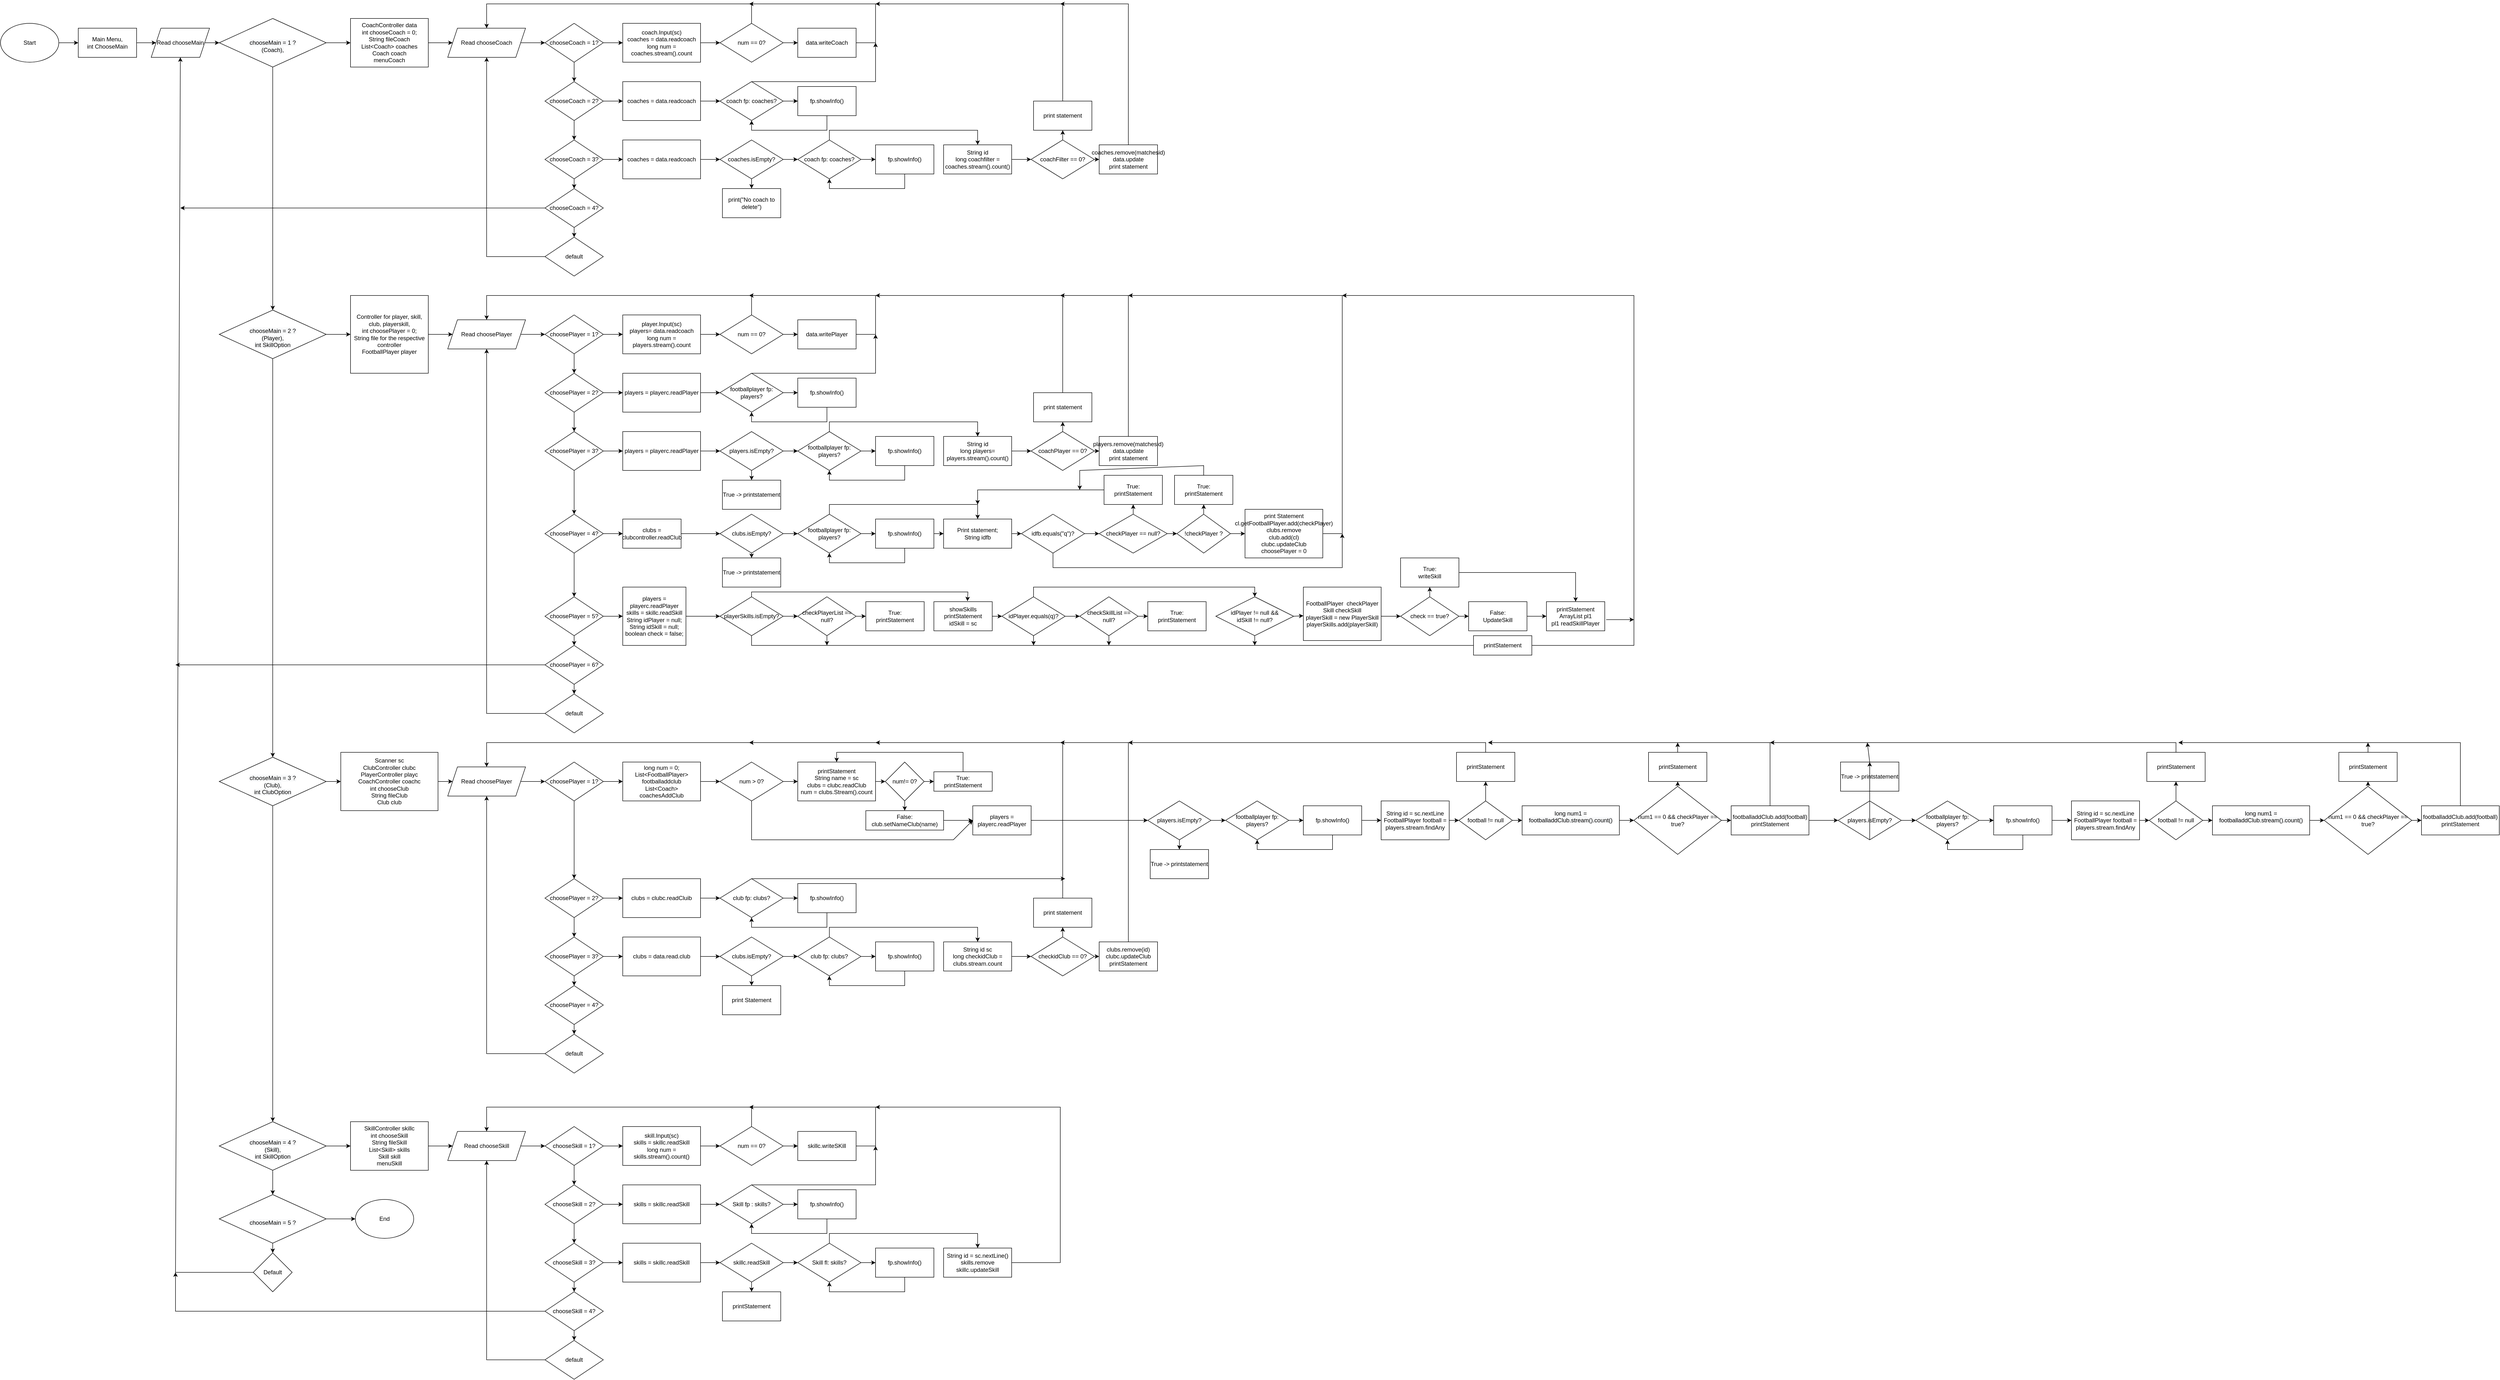 <mxfile version="20.4.0" type="github"><diagram id="WoC1wxrl0PSafO8foFW1" name="Page-1"><mxGraphModel dx="5002" dy="3256" grid="1" gridSize="10" guides="1" tooltips="1" connect="1" arrows="1" fold="1" page="1" pageScale="1" pageWidth="850" pageHeight="1100" math="0" shadow="0"><root><mxCell id="0"/><mxCell id="1" parent="0"/><mxCell id="EwzIdCaAEmY42Bhx4m-q-1" value="Start" style="ellipse;whiteSpace=wrap;html=1;" parent="1" vertex="1"><mxGeometry x="-560" y="40" width="120" height="80" as="geometry"/></mxCell><mxCell id="EwzIdCaAEmY42Bhx4m-q-32" value="" style="edgeStyle=orthogonalEdgeStyle;rounded=0;orthogonalLoop=1;jettySize=auto;html=1;" parent="1" source="EwzIdCaAEmY42Bhx4m-q-2" target="EwzIdCaAEmY42Bhx4m-q-31" edge="1"><mxGeometry relative="1" as="geometry"/></mxCell><mxCell id="EwzIdCaAEmY42Bhx4m-q-2" value="Main Menu,&lt;br&gt;int ChooseMain" style="rounded=0;whiteSpace=wrap;html=1;" parent="1" vertex="1"><mxGeometry x="-400" y="50" width="120" height="60" as="geometry"/></mxCell><mxCell id="EwzIdCaAEmY42Bhx4m-q-18" value="End" style="ellipse;whiteSpace=wrap;html=1;" parent="1" vertex="1"><mxGeometry x="170" y="2460" width="120" height="80" as="geometry"/></mxCell><mxCell id="EwzIdCaAEmY42Bhx4m-q-31" value="Read chooseMain" style="shape=parallelogram;perimeter=parallelogramPerimeter;whiteSpace=wrap;html=1;fixedSize=1;" parent="1" vertex="1"><mxGeometry x="-250" y="50" width="120" height="60" as="geometry"/></mxCell><mxCell id="EwzIdCaAEmY42Bhx4m-q-85" value="coach.Input(sc)&lt;br&gt;coaches = data.readcoach&lt;br&gt;long num = coaches.stream().count" style="rounded=0;whiteSpace=wrap;html=1;" parent="1" vertex="1"><mxGeometry x="720" y="40" width="160" height="80" as="geometry"/></mxCell><mxCell id="EwzIdCaAEmY42Bhx4m-q-124" value="" style="endArrow=classic;html=1;rounded=0;exitX=1;exitY=0.5;exitDx=0;exitDy=0;entryX=0;entryY=0.5;entryDx=0;entryDy=0;" parent="1" source="EwzIdCaAEmY42Bhx4m-q-1" target="EwzIdCaAEmY42Bhx4m-q-2" edge="1"><mxGeometry width="50" height="50" relative="1" as="geometry"><mxPoint x="210" y="430" as="sourcePoint"/><mxPoint x="260" y="380" as="targetPoint"/></mxGeometry></mxCell><mxCell id="EwzIdCaAEmY42Bhx4m-q-126" value="&lt;br&gt;&lt;span style=&quot;color: rgb(0, 0, 0); font-family: Helvetica; font-size: 12px; font-style: normal; font-variant-ligatures: normal; font-variant-caps: normal; font-weight: 400; letter-spacing: normal; orphans: 2; text-align: center; text-indent: 0px; text-transform: none; widows: 2; word-spacing: 0px; -webkit-text-stroke-width: 0px; background-color: rgb(248, 249, 250); text-decoration-thickness: initial; text-decoration-style: initial; text-decoration-color: initial; float: none; display: inline !important;&quot;&gt;chooseMain = 4 ?&lt;/span&gt;&lt;br style=&quot;color: rgb(0, 0, 0); font-family: Helvetica; font-size: 12px; font-style: normal; font-variant-ligatures: normal; font-variant-caps: normal; font-weight: 400; letter-spacing: normal; orphans: 2; text-align: center; text-indent: 0px; text-transform: none; widows: 2; word-spacing: 0px; -webkit-text-stroke-width: 0px; background-color: rgb(248, 249, 250); text-decoration-thickness: initial; text-decoration-style: initial; text-decoration-color: initial;&quot;&gt;&lt;span style=&quot;color: rgb(0, 0, 0); font-family: Helvetica; font-size: 12px; font-style: normal; font-variant-ligatures: normal; font-variant-caps: normal; font-weight: 400; letter-spacing: normal; orphans: 2; text-align: center; text-indent: 0px; text-transform: none; widows: 2; word-spacing: 0px; -webkit-text-stroke-width: 0px; background-color: rgb(248, 249, 250); text-decoration-thickness: initial; text-decoration-style: initial; text-decoration-color: initial; float: none; display: inline !important;&quot;&gt;(Skill),&lt;/span&gt;&lt;br style=&quot;color: rgb(0, 0, 0); font-family: Helvetica; font-size: 12px; font-style: normal; font-variant-ligatures: normal; font-variant-caps: normal; font-weight: 400; letter-spacing: normal; orphans: 2; text-align: center; text-indent: 0px; text-transform: none; widows: 2; word-spacing: 0px; -webkit-text-stroke-width: 0px; background-color: rgb(248, 249, 250); text-decoration-thickness: initial; text-decoration-style: initial; text-decoration-color: initial;&quot;&gt;&lt;span style=&quot;color: rgb(0, 0, 0); font-family: Helvetica; font-size: 12px; font-style: normal; font-variant-ligatures: normal; font-variant-caps: normal; font-weight: 400; letter-spacing: normal; orphans: 2; text-align: center; text-indent: 0px; text-transform: none; widows: 2; word-spacing: 0px; -webkit-text-stroke-width: 0px; background-color: rgb(248, 249, 250); text-decoration-thickness: initial; text-decoration-style: initial; text-decoration-color: initial; float: none; display: inline !important;&quot;&gt;int SkillOption&lt;/span&gt;" style="rhombus;whiteSpace=wrap;html=1;" parent="1" vertex="1"><mxGeometry x="-110" y="2300" width="220" height="100" as="geometry"/></mxCell><mxCell id="EwzIdCaAEmY42Bhx4m-q-127" value="&lt;br&gt;&lt;span style=&quot;color: rgb(0, 0, 0); font-family: Helvetica; font-size: 12px; font-style: normal; font-variant-ligatures: normal; font-variant-caps: normal; font-weight: 400; letter-spacing: normal; orphans: 2; text-align: center; text-indent: 0px; text-transform: none; widows: 2; word-spacing: 0px; -webkit-text-stroke-width: 0px; background-color: rgb(248, 249, 250); text-decoration-thickness: initial; text-decoration-style: initial; text-decoration-color: initial; float: none; display: inline !important;&quot;&gt;chooseMain = 3 ?&lt;/span&gt;&lt;br style=&quot;color: rgb(0, 0, 0); font-family: Helvetica; font-size: 12px; font-style: normal; font-variant-ligatures: normal; font-variant-caps: normal; font-weight: 400; letter-spacing: normal; orphans: 2; text-align: center; text-indent: 0px; text-transform: none; widows: 2; word-spacing: 0px; -webkit-text-stroke-width: 0px; background-color: rgb(248, 249, 250); text-decoration-thickness: initial; text-decoration-style: initial; text-decoration-color: initial;&quot;&gt;&lt;span style=&quot;color: rgb(0, 0, 0); font-family: Helvetica; font-size: 12px; font-style: normal; font-variant-ligatures: normal; font-variant-caps: normal; font-weight: 400; letter-spacing: normal; orphans: 2; text-align: center; text-indent: 0px; text-transform: none; widows: 2; word-spacing: 0px; -webkit-text-stroke-width: 0px; background-color: rgb(248, 249, 250); text-decoration-thickness: initial; text-decoration-style: initial; text-decoration-color: initial; float: none; display: inline !important;&quot;&gt;(Club),&lt;/span&gt;&lt;br style=&quot;color: rgb(0, 0, 0); font-family: Helvetica; font-size: 12px; font-style: normal; font-variant-ligatures: normal; font-variant-caps: normal; font-weight: 400; letter-spacing: normal; orphans: 2; text-align: center; text-indent: 0px; text-transform: none; widows: 2; word-spacing: 0px; -webkit-text-stroke-width: 0px; background-color: rgb(248, 249, 250); text-decoration-thickness: initial; text-decoration-style: initial; text-decoration-color: initial;&quot;&gt;&lt;span style=&quot;color: rgb(0, 0, 0); font-family: Helvetica; font-size: 12px; font-style: normal; font-variant-ligatures: normal; font-variant-caps: normal; font-weight: 400; letter-spacing: normal; orphans: 2; text-align: center; text-indent: 0px; text-transform: none; widows: 2; word-spacing: 0px; -webkit-text-stroke-width: 0px; background-color: rgb(248, 249, 250); text-decoration-thickness: initial; text-decoration-style: initial; text-decoration-color: initial; float: none; display: inline !important;&quot;&gt;int ClubOption&lt;/span&gt;" style="rhombus;whiteSpace=wrap;html=1;" parent="1" vertex="1"><mxGeometry x="-110" y="1550" width="220" height="100" as="geometry"/></mxCell><mxCell id="EwzIdCaAEmY42Bhx4m-q-128" value="&lt;br&gt;&lt;span style=&quot;color: rgb(0, 0, 0); font-family: Helvetica; font-size: 12px; font-style: normal; font-variant-ligatures: normal; font-variant-caps: normal; font-weight: 400; letter-spacing: normal; orphans: 2; text-align: center; text-indent: 0px; text-transform: none; widows: 2; word-spacing: 0px; -webkit-text-stroke-width: 0px; background-color: rgb(248, 249, 250); text-decoration-thickness: initial; text-decoration-style: initial; text-decoration-color: initial; float: none; display: inline !important;&quot;&gt;chooseMain = 2 ?&lt;/span&gt;&lt;br style=&quot;color: rgb(0, 0, 0); font-family: Helvetica; font-size: 12px; font-style: normal; font-variant-ligatures: normal; font-variant-caps: normal; font-weight: 400; letter-spacing: normal; orphans: 2; text-align: center; text-indent: 0px; text-transform: none; widows: 2; word-spacing: 0px; -webkit-text-stroke-width: 0px; background-color: rgb(248, 249, 250); text-decoration-thickness: initial; text-decoration-style: initial; text-decoration-color: initial;&quot;&gt;&lt;span style=&quot;color: rgb(0, 0, 0); font-family: Helvetica; font-size: 12px; font-style: normal; font-variant-ligatures: normal; font-variant-caps: normal; font-weight: 400; letter-spacing: normal; orphans: 2; text-align: center; text-indent: 0px; text-transform: none; widows: 2; word-spacing: 0px; -webkit-text-stroke-width: 0px; background-color: rgb(248, 249, 250); text-decoration-thickness: initial; text-decoration-style: initial; text-decoration-color: initial; float: none; display: inline !important;&quot;&gt;(Player),&lt;/span&gt;&lt;br style=&quot;color: rgb(0, 0, 0); font-family: Helvetica; font-size: 12px; font-style: normal; font-variant-ligatures: normal; font-variant-caps: normal; font-weight: 400; letter-spacing: normal; orphans: 2; text-align: center; text-indent: 0px; text-transform: none; widows: 2; word-spacing: 0px; -webkit-text-stroke-width: 0px; background-color: rgb(248, 249, 250); text-decoration-thickness: initial; text-decoration-style: initial; text-decoration-color: initial;&quot;&gt;&lt;span style=&quot;color: rgb(0, 0, 0); font-family: Helvetica; font-size: 12px; font-style: normal; font-variant-ligatures: normal; font-variant-caps: normal; font-weight: 400; letter-spacing: normal; orphans: 2; text-align: center; text-indent: 0px; text-transform: none; widows: 2; word-spacing: 0px; -webkit-text-stroke-width: 0px; background-color: rgb(248, 249, 250); text-decoration-thickness: initial; text-decoration-style: initial; text-decoration-color: initial; float: none; display: inline !important;&quot;&gt;int SkillOption&lt;/span&gt;" style="rhombus;whiteSpace=wrap;html=1;" parent="1" vertex="1"><mxGeometry x="-110" y="630" width="220" height="100" as="geometry"/></mxCell><mxCell id="EwzIdCaAEmY42Bhx4m-q-129" value="&lt;br&gt;&lt;span style=&quot;color: rgb(0, 0, 0); font-family: Helvetica; font-size: 12px; font-style: normal; font-variant-ligatures: normal; font-variant-caps: normal; font-weight: 400; letter-spacing: normal; orphans: 2; text-align: center; text-indent: 0px; text-transform: none; widows: 2; word-spacing: 0px; -webkit-text-stroke-width: 0px; background-color: rgb(248, 249, 250); text-decoration-thickness: initial; text-decoration-style: initial; text-decoration-color: initial; float: none; display: inline !important;&quot;&gt;chooseMain = 1 ?&lt;/span&gt;&lt;br style=&quot;color: rgb(0, 0, 0); font-family: Helvetica; font-size: 12px; font-style: normal; font-variant-ligatures: normal; font-variant-caps: normal; font-weight: 400; letter-spacing: normal; orphans: 2; text-align: center; text-indent: 0px; text-transform: none; widows: 2; word-spacing: 0px; -webkit-text-stroke-width: 0px; background-color: rgb(248, 249, 250); text-decoration-thickness: initial; text-decoration-style: initial; text-decoration-color: initial;&quot;&gt;&lt;span style=&quot;color: rgb(0, 0, 0); font-family: Helvetica; font-size: 12px; font-style: normal; font-variant-ligatures: normal; font-variant-caps: normal; font-weight: 400; letter-spacing: normal; orphans: 2; text-align: center; text-indent: 0px; text-transform: none; widows: 2; word-spacing: 0px; -webkit-text-stroke-width: 0px; background-color: rgb(248, 249, 250); text-decoration-thickness: initial; text-decoration-style: initial; text-decoration-color: initial; float: none; display: inline !important;&quot;&gt;(Coach),&lt;/span&gt;&lt;br style=&quot;color: rgb(0, 0, 0); font-family: Helvetica; font-size: 12px; font-style: normal; font-variant-ligatures: normal; font-variant-caps: normal; font-weight: 400; letter-spacing: normal; orphans: 2; text-align: center; text-indent: 0px; text-transform: none; widows: 2; word-spacing: 0px; -webkit-text-stroke-width: 0px; background-color: rgb(248, 249, 250); text-decoration-thickness: initial; text-decoration-style: initial; text-decoration-color: initial;&quot;&gt;" style="rhombus;whiteSpace=wrap;html=1;" parent="1" vertex="1"><mxGeometry x="-110" y="30" width="220" height="100" as="geometry"/></mxCell><mxCell id="EwzIdCaAEmY42Bhx4m-q-130" value="&lt;br&gt;&lt;span style=&quot;color: rgb(0, 0, 0); font-family: Helvetica; font-size: 12px; font-style: normal; font-variant-ligatures: normal; font-variant-caps: normal; font-weight: 400; letter-spacing: normal; orphans: 2; text-align: center; text-indent: 0px; text-transform: none; widows: 2; word-spacing: 0px; -webkit-text-stroke-width: 0px; background-color: rgb(248, 249, 250); text-decoration-thickness: initial; text-decoration-style: initial; text-decoration-color: initial; float: none; display: inline !important;&quot;&gt;chooseMain = 5 ?&lt;/span&gt;&lt;br style=&quot;color: rgb(0, 0, 0); font-family: Helvetica; font-size: 12px; font-style: normal; font-variant-ligatures: normal; font-variant-caps: normal; font-weight: 400; letter-spacing: normal; orphans: 2; text-align: center; text-indent: 0px; text-transform: none; widows: 2; word-spacing: 0px; -webkit-text-stroke-width: 0px; background-color: rgb(248, 249, 250); text-decoration-thickness: initial; text-decoration-style: initial; text-decoration-color: initial;&quot;&gt;" style="rhombus;whiteSpace=wrap;html=1;" parent="1" vertex="1"><mxGeometry x="-110" y="2450" width="220" height="100" as="geometry"/></mxCell><mxCell id="EwzIdCaAEmY42Bhx4m-q-131" value="" style="endArrow=classic;html=1;rounded=0;exitX=1;exitY=0.5;exitDx=0;exitDy=0;entryX=0;entryY=0.5;entryDx=0;entryDy=0;" parent="1" source="EwzIdCaAEmY42Bhx4m-q-31" target="EwzIdCaAEmY42Bhx4m-q-129" edge="1"><mxGeometry width="50" height="50" relative="1" as="geometry"><mxPoint x="210" y="280" as="sourcePoint"/><mxPoint x="260" y="230" as="targetPoint"/></mxGeometry></mxCell><mxCell id="EwzIdCaAEmY42Bhx4m-q-132" value="" style="endArrow=classic;html=1;rounded=0;exitX=0.5;exitY=1;exitDx=0;exitDy=0;" parent="1" source="EwzIdCaAEmY42Bhx4m-q-129" target="EwzIdCaAEmY42Bhx4m-q-128" edge="1"><mxGeometry width="50" height="50" relative="1" as="geometry"><mxPoint x="210" y="380" as="sourcePoint"/><mxPoint x="260" y="330" as="targetPoint"/></mxGeometry></mxCell><mxCell id="EwzIdCaAEmY42Bhx4m-q-133" value="" style="endArrow=classic;html=1;rounded=0;exitX=0.5;exitY=1;exitDx=0;exitDy=0;entryX=0.5;entryY=0;entryDx=0;entryDy=0;" parent="1" source="EwzIdCaAEmY42Bhx4m-q-128" target="EwzIdCaAEmY42Bhx4m-q-127" edge="1"><mxGeometry width="50" height="50" relative="1" as="geometry"><mxPoint x="210" y="680" as="sourcePoint"/><mxPoint x="260" y="630" as="targetPoint"/></mxGeometry></mxCell><mxCell id="EwzIdCaAEmY42Bhx4m-q-134" value="" style="endArrow=classic;html=1;rounded=0;exitX=0.5;exitY=1;exitDx=0;exitDy=0;" parent="1" source="EwzIdCaAEmY42Bhx4m-q-127" target="EwzIdCaAEmY42Bhx4m-q-126" edge="1"><mxGeometry width="50" height="50" relative="1" as="geometry"><mxPoint x="210" y="1310" as="sourcePoint"/><mxPoint x="260" y="1260" as="targetPoint"/></mxGeometry></mxCell><mxCell id="EwzIdCaAEmY42Bhx4m-q-135" value="" style="endArrow=classic;html=1;rounded=0;exitX=0.5;exitY=1;exitDx=0;exitDy=0;entryX=0.5;entryY=0;entryDx=0;entryDy=0;" parent="1" source="EwzIdCaAEmY42Bhx4m-q-126" target="EwzIdCaAEmY42Bhx4m-q-130" edge="1"><mxGeometry width="50" height="50" relative="1" as="geometry"><mxPoint x="210" y="1600" as="sourcePoint"/><mxPoint x="260" y="1550" as="targetPoint"/></mxGeometry></mxCell><mxCell id="EwzIdCaAEmY42Bhx4m-q-136" value="" style="endArrow=classic;html=1;rounded=0;exitX=1;exitY=0.5;exitDx=0;exitDy=0;" parent="1" source="EwzIdCaAEmY42Bhx4m-q-130" target="EwzIdCaAEmY42Bhx4m-q-18" edge="1"><mxGeometry width="50" height="50" relative="1" as="geometry"><mxPoint x="210" y="2110" as="sourcePoint"/><mxPoint x="260" y="2060" as="targetPoint"/></mxGeometry></mxCell><mxCell id="EwzIdCaAEmY42Bhx4m-q-137" value="Default" style="rhombus;whiteSpace=wrap;html=1;" parent="1" vertex="1"><mxGeometry x="-40" y="2570" width="80" height="80" as="geometry"/></mxCell><mxCell id="EwzIdCaAEmY42Bhx4m-q-138" value="" style="endArrow=classic;html=1;rounded=0;exitX=0.5;exitY=1;exitDx=0;exitDy=0;entryX=0.5;entryY=0;entryDx=0;entryDy=0;" parent="1" source="EwzIdCaAEmY42Bhx4m-q-130" target="EwzIdCaAEmY42Bhx4m-q-137" edge="1"><mxGeometry width="50" height="50" relative="1" as="geometry"><mxPoint x="210" y="2210" as="sourcePoint"/><mxPoint x="260" y="2160" as="targetPoint"/></mxGeometry></mxCell><mxCell id="EwzIdCaAEmY42Bhx4m-q-140" value="" style="endArrow=classic;html=1;rounded=0;exitX=0;exitY=0.5;exitDx=0;exitDy=0;entryX=0.5;entryY=1;entryDx=0;entryDy=0;" parent="1" source="EwzIdCaAEmY42Bhx4m-q-137" target="EwzIdCaAEmY42Bhx4m-q-31" edge="1"><mxGeometry width="50" height="50" relative="1" as="geometry"><mxPoint x="210" y="880" as="sourcePoint"/><mxPoint x="-440" y="970" as="targetPoint"/><Array as="points"><mxPoint x="-200" y="2610"/></Array></mxGeometry></mxCell><mxCell id="EwzIdCaAEmY42Bhx4m-q-141" value="CoachController data&lt;br&gt;int chooseCoach = 0;&lt;br&gt;String fileCoach&lt;br&gt;List&amp;lt;Coach&amp;gt; coaches&lt;br&gt;Coach coach&lt;br&gt;menuCoach" style="rounded=0;whiteSpace=wrap;html=1;" parent="1" vertex="1"><mxGeometry x="160" y="30" width="160" height="100" as="geometry"/></mxCell><mxCell id="EwzIdCaAEmY42Bhx4m-q-142" value="" style="endArrow=classic;html=1;rounded=0;exitX=1;exitY=0.5;exitDx=0;exitDy=0;entryX=0;entryY=0.5;entryDx=0;entryDy=0;" parent="1" source="EwzIdCaAEmY42Bhx4m-q-129" target="EwzIdCaAEmY42Bhx4m-q-141" edge="1"><mxGeometry width="50" height="50" relative="1" as="geometry"><mxPoint x="210" y="380" as="sourcePoint"/><mxPoint x="260" y="330" as="targetPoint"/></mxGeometry></mxCell><mxCell id="EwzIdCaAEmY42Bhx4m-q-143" value="Read chooseCoach" style="shape=parallelogram;perimeter=parallelogramPerimeter;whiteSpace=wrap;html=1;fixedSize=1;" parent="1" vertex="1"><mxGeometry x="360" y="50" width="160" height="60" as="geometry"/></mxCell><mxCell id="EwzIdCaAEmY42Bhx4m-q-144" value="" style="endArrow=classic;html=1;rounded=0;exitX=1;exitY=0.5;exitDx=0;exitDy=0;entryX=0;entryY=0.5;entryDx=0;entryDy=0;" parent="1" source="EwzIdCaAEmY42Bhx4m-q-141" target="EwzIdCaAEmY42Bhx4m-q-143" edge="1"><mxGeometry width="50" height="50" relative="1" as="geometry"><mxPoint x="210" y="350" as="sourcePoint"/><mxPoint x="260" y="300" as="targetPoint"/></mxGeometry></mxCell><mxCell id="EwzIdCaAEmY42Bhx4m-q-145" value="chooseCoach = 1?" style="rhombus;whiteSpace=wrap;html=1;" parent="1" vertex="1"><mxGeometry x="560" y="40" width="120" height="80" as="geometry"/></mxCell><mxCell id="EwzIdCaAEmY42Bhx4m-q-146" value="" style="endArrow=classic;html=1;rounded=0;exitX=1;exitY=0.5;exitDx=0;exitDy=0;entryX=0;entryY=0.5;entryDx=0;entryDy=0;" parent="1" source="EwzIdCaAEmY42Bhx4m-q-143" target="EwzIdCaAEmY42Bhx4m-q-145" edge="1"><mxGeometry width="50" height="50" relative="1" as="geometry"><mxPoint x="210" y="350" as="sourcePoint"/><mxPoint x="260" y="300" as="targetPoint"/></mxGeometry></mxCell><mxCell id="EwzIdCaAEmY42Bhx4m-q-147" value="chooseCoach = 2?" style="rhombus;whiteSpace=wrap;html=1;" parent="1" vertex="1"><mxGeometry x="560" y="160" width="120" height="80" as="geometry"/></mxCell><mxCell id="EwzIdCaAEmY42Bhx4m-q-148" value="chooseCoach = 3?" style="rhombus;whiteSpace=wrap;html=1;" parent="1" vertex="1"><mxGeometry x="560" y="280" width="120" height="80" as="geometry"/></mxCell><mxCell id="EwzIdCaAEmY42Bhx4m-q-149" value="chooseCoach = 4?" style="rhombus;whiteSpace=wrap;html=1;" parent="1" vertex="1"><mxGeometry x="560" y="380" width="120" height="80" as="geometry"/></mxCell><mxCell id="EwzIdCaAEmY42Bhx4m-q-150" value="default" style="rhombus;whiteSpace=wrap;html=1;" parent="1" vertex="1"><mxGeometry x="560" y="480" width="120" height="80" as="geometry"/></mxCell><mxCell id="EwzIdCaAEmY42Bhx4m-q-151" value="" style="endArrow=classic;html=1;rounded=0;exitX=0.5;exitY=1;exitDx=0;exitDy=0;entryX=0.5;entryY=0;entryDx=0;entryDy=0;" parent="1" source="EwzIdCaAEmY42Bhx4m-q-145" target="EwzIdCaAEmY42Bhx4m-q-147" edge="1"><mxGeometry width="50" height="50" relative="1" as="geometry"><mxPoint x="210" y="350" as="sourcePoint"/><mxPoint x="260" y="300" as="targetPoint"/></mxGeometry></mxCell><mxCell id="EwzIdCaAEmY42Bhx4m-q-152" value="" style="endArrow=classic;html=1;rounded=0;exitX=0.5;exitY=1;exitDx=0;exitDy=0;entryX=0.5;entryY=0;entryDx=0;entryDy=0;" parent="1" source="EwzIdCaAEmY42Bhx4m-q-147" target="EwzIdCaAEmY42Bhx4m-q-148" edge="1"><mxGeometry width="50" height="50" relative="1" as="geometry"><mxPoint x="210" y="350" as="sourcePoint"/><mxPoint x="260" y="300" as="targetPoint"/></mxGeometry></mxCell><mxCell id="EwzIdCaAEmY42Bhx4m-q-153" value="" style="endArrow=classic;html=1;rounded=0;exitX=0.5;exitY=1;exitDx=0;exitDy=0;" parent="1" source="EwzIdCaAEmY42Bhx4m-q-148" target="EwzIdCaAEmY42Bhx4m-q-149" edge="1"><mxGeometry width="50" height="50" relative="1" as="geometry"><mxPoint x="210" y="350" as="sourcePoint"/><mxPoint x="260" y="300" as="targetPoint"/></mxGeometry></mxCell><mxCell id="EwzIdCaAEmY42Bhx4m-q-155" value="" style="endArrow=classic;html=1;rounded=0;exitX=0.5;exitY=1;exitDx=0;exitDy=0;" parent="1" source="EwzIdCaAEmY42Bhx4m-q-149" target="EwzIdCaAEmY42Bhx4m-q-150" edge="1"><mxGeometry width="50" height="50" relative="1" as="geometry"><mxPoint x="210" y="350" as="sourcePoint"/><mxPoint x="260" y="300" as="targetPoint"/></mxGeometry></mxCell><mxCell id="EwzIdCaAEmY42Bhx4m-q-156" value="" style="endArrow=classic;html=1;rounded=0;exitX=0;exitY=0.5;exitDx=0;exitDy=0;entryX=0.5;entryY=1;entryDx=0;entryDy=0;" parent="1" source="EwzIdCaAEmY42Bhx4m-q-150" target="EwzIdCaAEmY42Bhx4m-q-143" edge="1"><mxGeometry width="50" height="50" relative="1" as="geometry"><mxPoint x="210" y="350" as="sourcePoint"/><mxPoint x="420" y="450" as="targetPoint"/><Array as="points"><mxPoint x="440" y="520"/></Array></mxGeometry></mxCell><mxCell id="EwzIdCaAEmY42Bhx4m-q-157" value="" style="endArrow=classic;html=1;rounded=0;exitX=1;exitY=0.5;exitDx=0;exitDy=0;entryX=0;entryY=0.5;entryDx=0;entryDy=0;" parent="1" source="EwzIdCaAEmY42Bhx4m-q-145" target="EwzIdCaAEmY42Bhx4m-q-85" edge="1"><mxGeometry width="50" height="50" relative="1" as="geometry"><mxPoint x="420" y="340" as="sourcePoint"/><mxPoint x="470" y="290" as="targetPoint"/></mxGeometry></mxCell><mxCell id="EwzIdCaAEmY42Bhx4m-q-158" value="" style="endArrow=classic;html=1;rounded=0;exitX=0;exitY=0.5;exitDx=0;exitDy=0;" parent="1" source="EwzIdCaAEmY42Bhx4m-q-149" edge="1"><mxGeometry width="50" height="50" relative="1" as="geometry"><mxPoint x="420" y="320" as="sourcePoint"/><mxPoint x="-190" y="420" as="targetPoint"/></mxGeometry></mxCell><mxCell id="EwzIdCaAEmY42Bhx4m-q-159" value="" style="endArrow=classic;html=1;rounded=0;exitX=1;exitY=0.5;exitDx=0;exitDy=0;" parent="1" source="EwzIdCaAEmY42Bhx4m-q-85" edge="1"><mxGeometry width="50" height="50" relative="1" as="geometry"><mxPoint x="420" y="310" as="sourcePoint"/><mxPoint x="920" y="80" as="targetPoint"/></mxGeometry></mxCell><mxCell id="EwzIdCaAEmY42Bhx4m-q-160" value="num == 0?" style="rhombus;whiteSpace=wrap;html=1;" parent="1" vertex="1"><mxGeometry x="920" y="40" width="130" height="80" as="geometry"/></mxCell><mxCell id="EwzIdCaAEmY42Bhx4m-q-161" value="" style="endArrow=classic;html=1;rounded=0;exitX=0.5;exitY=0;exitDx=0;exitDy=0;entryX=0.5;entryY=0;entryDx=0;entryDy=0;" parent="1" source="EwzIdCaAEmY42Bhx4m-q-160" target="EwzIdCaAEmY42Bhx4m-q-143" edge="1"><mxGeometry width="50" height="50" relative="1" as="geometry"><mxPoint x="420" y="310" as="sourcePoint"/><mxPoint x="420" as="targetPoint"/><Array as="points"><mxPoint x="985"/><mxPoint x="440"/></Array></mxGeometry></mxCell><mxCell id="EwzIdCaAEmY42Bhx4m-q-162" value="data.writeCoach" style="rounded=0;whiteSpace=wrap;html=1;" parent="1" vertex="1"><mxGeometry x="1080" y="50" width="120" height="60" as="geometry"/></mxCell><mxCell id="EwzIdCaAEmY42Bhx4m-q-163" value="" style="endArrow=classic;html=1;rounded=0;exitX=1;exitY=0.5;exitDx=0;exitDy=0;entryX=0;entryY=0.5;entryDx=0;entryDy=0;" parent="1" source="EwzIdCaAEmY42Bhx4m-q-160" target="EwzIdCaAEmY42Bhx4m-q-162" edge="1"><mxGeometry width="50" height="50" relative="1" as="geometry"><mxPoint x="420" y="310" as="sourcePoint"/><mxPoint x="470" y="260" as="targetPoint"/></mxGeometry></mxCell><mxCell id="EwzIdCaAEmY42Bhx4m-q-164" value="" style="endArrow=classic;html=1;rounded=0;exitX=1;exitY=0.5;exitDx=0;exitDy=0;" parent="1" source="EwzIdCaAEmY42Bhx4m-q-162" edge="1"><mxGeometry width="50" height="50" relative="1" as="geometry"><mxPoint x="420" y="310" as="sourcePoint"/><mxPoint x="980" as="targetPoint"/><Array as="points"><mxPoint x="1240" y="80"/><mxPoint x="1240"/></Array></mxGeometry></mxCell><mxCell id="EwzIdCaAEmY42Bhx4m-q-165" value="coaches = data.readcoach" style="rounded=0;whiteSpace=wrap;html=1;" parent="1" vertex="1"><mxGeometry x="720" y="160" width="160" height="80" as="geometry"/></mxCell><mxCell id="EwzIdCaAEmY42Bhx4m-q-166" value="" style="endArrow=classic;html=1;rounded=0;exitX=1;exitY=0.5;exitDx=0;exitDy=0;entryX=0;entryY=0.5;entryDx=0;entryDy=0;" parent="1" source="EwzIdCaAEmY42Bhx4m-q-147" target="EwzIdCaAEmY42Bhx4m-q-165" edge="1"><mxGeometry width="50" height="50" relative="1" as="geometry"><mxPoint x="420" y="310" as="sourcePoint"/><mxPoint x="470" y="260" as="targetPoint"/></mxGeometry></mxCell><mxCell id="EwzIdCaAEmY42Bhx4m-q-167" value="coach fp: coaches?" style="rhombus;whiteSpace=wrap;html=1;" parent="1" vertex="1"><mxGeometry x="920" y="160" width="130" height="80" as="geometry"/></mxCell><mxCell id="EwzIdCaAEmY42Bhx4m-q-169" value="" style="endArrow=classic;html=1;rounded=0;exitX=1;exitY=0.5;exitDx=0;exitDy=0;entryX=0;entryY=0.5;entryDx=0;entryDy=0;" parent="1" source="EwzIdCaAEmY42Bhx4m-q-165" target="EwzIdCaAEmY42Bhx4m-q-167" edge="1"><mxGeometry width="50" height="50" relative="1" as="geometry"><mxPoint x="420" y="310" as="sourcePoint"/><mxPoint x="470" y="260" as="targetPoint"/></mxGeometry></mxCell><mxCell id="EwzIdCaAEmY42Bhx4m-q-171" value="fp.showInfo()" style="rounded=0;whiteSpace=wrap;html=1;" parent="1" vertex="1"><mxGeometry x="1080" y="170" width="120" height="60" as="geometry"/></mxCell><mxCell id="EwzIdCaAEmY42Bhx4m-q-172" value="" style="endArrow=classic;html=1;rounded=0;exitX=0.5;exitY=1;exitDx=0;exitDy=0;entryX=0.5;entryY=1;entryDx=0;entryDy=0;" parent="1" source="EwzIdCaAEmY42Bhx4m-q-171" target="EwzIdCaAEmY42Bhx4m-q-167" edge="1"><mxGeometry width="50" height="50" relative="1" as="geometry"><mxPoint x="420" y="320" as="sourcePoint"/><mxPoint x="980" y="280" as="targetPoint"/><Array as="points"><mxPoint x="1140" y="260"/><mxPoint x="985" y="260"/></Array></mxGeometry></mxCell><mxCell id="EwzIdCaAEmY42Bhx4m-q-173" value="" style="endArrow=classic;html=1;rounded=0;exitX=1;exitY=0.5;exitDx=0;exitDy=0;entryX=0;entryY=0.5;entryDx=0;entryDy=0;" parent="1" source="EwzIdCaAEmY42Bhx4m-q-167" target="EwzIdCaAEmY42Bhx4m-q-171" edge="1"><mxGeometry width="50" height="50" relative="1" as="geometry"><mxPoint x="420" y="320" as="sourcePoint"/><mxPoint x="470" y="270" as="targetPoint"/></mxGeometry></mxCell><mxCell id="EwzIdCaAEmY42Bhx4m-q-174" value="" style="endArrow=classic;html=1;rounded=0;exitX=0.5;exitY=0;exitDx=0;exitDy=0;" parent="1" source="EwzIdCaAEmY42Bhx4m-q-167" edge="1"><mxGeometry width="50" height="50" relative="1" as="geometry"><mxPoint x="420" y="320" as="sourcePoint"/><mxPoint x="1240" y="80" as="targetPoint"/><Array as="points"><mxPoint x="1240" y="160"/></Array></mxGeometry></mxCell><mxCell id="EwzIdCaAEmY42Bhx4m-q-176" value="coaches = data.readcoach" style="rounded=0;whiteSpace=wrap;html=1;" parent="1" vertex="1"><mxGeometry x="720" y="280" width="160" height="80" as="geometry"/></mxCell><mxCell id="EwzIdCaAEmY42Bhx4m-q-177" value="coaches.isEmpty?" style="rhombus;whiteSpace=wrap;html=1;" parent="1" vertex="1"><mxGeometry x="920" y="280" width="130" height="80" as="geometry"/></mxCell><mxCell id="EwzIdCaAEmY42Bhx4m-q-178" value="" style="endArrow=classic;html=1;rounded=0;exitX=1;exitY=0.5;exitDx=0;exitDy=0;entryX=0;entryY=0.5;entryDx=0;entryDy=0;" parent="1" source="EwzIdCaAEmY42Bhx4m-q-148" target="EwzIdCaAEmY42Bhx4m-q-176" edge="1"><mxGeometry width="50" height="50" relative="1" as="geometry"><mxPoint x="420" y="320" as="sourcePoint"/><mxPoint x="470" y="270" as="targetPoint"/></mxGeometry></mxCell><mxCell id="EwzIdCaAEmY42Bhx4m-q-179" value="" style="endArrow=classic;html=1;rounded=0;exitX=1;exitY=0.5;exitDx=0;exitDy=0;entryX=0;entryY=0.5;entryDx=0;entryDy=0;" parent="1" source="EwzIdCaAEmY42Bhx4m-q-176" target="EwzIdCaAEmY42Bhx4m-q-177" edge="1"><mxGeometry width="50" height="50" relative="1" as="geometry"><mxPoint x="420" y="320" as="sourcePoint"/><mxPoint x="470" y="270" as="targetPoint"/></mxGeometry></mxCell><mxCell id="EwzIdCaAEmY42Bhx4m-q-180" value="print(&quot;No coach to delete&quot;)" style="rounded=0;whiteSpace=wrap;html=1;" parent="1" vertex="1"><mxGeometry x="925" y="380" width="120" height="60" as="geometry"/></mxCell><mxCell id="EwzIdCaAEmY42Bhx4m-q-181" value="" style="endArrow=classic;html=1;rounded=0;exitX=0.5;exitY=1;exitDx=0;exitDy=0;entryX=0.5;entryY=0;entryDx=0;entryDy=0;" parent="1" source="EwzIdCaAEmY42Bhx4m-q-177" target="EwzIdCaAEmY42Bhx4m-q-180" edge="1"><mxGeometry width="50" height="50" relative="1" as="geometry"><mxPoint x="420" y="320" as="sourcePoint"/><mxPoint x="470" y="270" as="targetPoint"/></mxGeometry></mxCell><mxCell id="EwzIdCaAEmY42Bhx4m-q-182" value="" style="endArrow=classic;html=1;rounded=0;exitX=1;exitY=0.5;exitDx=0;exitDy=0;" parent="1" source="EwzIdCaAEmY42Bhx4m-q-177" edge="1"><mxGeometry width="50" height="50" relative="1" as="geometry"><mxPoint x="420" y="310" as="sourcePoint"/><mxPoint x="1080" y="320" as="targetPoint"/></mxGeometry></mxCell><mxCell id="EwzIdCaAEmY42Bhx4m-q-184" value="coach fp: coaches?" style="rhombus;whiteSpace=wrap;html=1;" parent="1" vertex="1"><mxGeometry x="1080" y="280" width="130" height="80" as="geometry"/></mxCell><mxCell id="EwzIdCaAEmY42Bhx4m-q-185" value="fp.showInfo()" style="rounded=0;whiteSpace=wrap;html=1;" parent="1" vertex="1"><mxGeometry x="1240" y="290" width="120" height="60" as="geometry"/></mxCell><mxCell id="EwzIdCaAEmY42Bhx4m-q-186" value="" style="endArrow=classic;html=1;rounded=0;exitX=0.5;exitY=1;exitDx=0;exitDy=0;entryX=0.5;entryY=1;entryDx=0;entryDy=0;" parent="1" source="EwzIdCaAEmY42Bhx4m-q-185" target="EwzIdCaAEmY42Bhx4m-q-184" edge="1"><mxGeometry width="50" height="50" relative="1" as="geometry"><mxPoint x="580" y="440" as="sourcePoint"/><mxPoint x="1140" y="400" as="targetPoint"/><Array as="points"><mxPoint x="1300" y="380"/><mxPoint x="1145" y="380"/></Array></mxGeometry></mxCell><mxCell id="EwzIdCaAEmY42Bhx4m-q-187" value="" style="endArrow=classic;html=1;rounded=0;exitX=1;exitY=0.5;exitDx=0;exitDy=0;entryX=0;entryY=0.5;entryDx=0;entryDy=0;" parent="1" source="EwzIdCaAEmY42Bhx4m-q-184" target="EwzIdCaAEmY42Bhx4m-q-185" edge="1"><mxGeometry width="50" height="50" relative="1" as="geometry"><mxPoint x="580" y="440" as="sourcePoint"/><mxPoint x="630" y="390" as="targetPoint"/></mxGeometry></mxCell><mxCell id="EwzIdCaAEmY42Bhx4m-q-188" value="" style="endArrow=classic;html=1;rounded=0;exitX=0.5;exitY=0;exitDx=0;exitDy=0;entryX=0.5;entryY=0;entryDx=0;entryDy=0;" parent="1" source="EwzIdCaAEmY42Bhx4m-q-184" target="EwzIdCaAEmY42Bhx4m-q-189" edge="1"><mxGeometry width="50" height="50" relative="1" as="geometry"><mxPoint x="960" y="310" as="sourcePoint"/><mxPoint x="1400" y="260" as="targetPoint"/><Array as="points"><mxPoint x="1145" y="260"/><mxPoint x="1450" y="260"/></Array></mxGeometry></mxCell><mxCell id="EwzIdCaAEmY42Bhx4m-q-189" value="String id&lt;br&gt;long coachfilter = coaches.stream().count()" style="rounded=0;whiteSpace=wrap;html=1;" parent="1" vertex="1"><mxGeometry x="1380" y="290" width="140" height="60" as="geometry"/></mxCell><mxCell id="EwzIdCaAEmY42Bhx4m-q-190" value="coachFilter == 0?" style="rhombus;whiteSpace=wrap;html=1;" parent="1" vertex="1"><mxGeometry x="1560" y="280" width="130" height="80" as="geometry"/></mxCell><mxCell id="EwzIdCaAEmY42Bhx4m-q-191" value="" style="endArrow=classic;html=1;rounded=0;exitX=1;exitY=0.5;exitDx=0;exitDy=0;entryX=0;entryY=0.5;entryDx=0;entryDy=0;" parent="1" source="EwzIdCaAEmY42Bhx4m-q-189" target="EwzIdCaAEmY42Bhx4m-q-190" edge="1"><mxGeometry width="50" height="50" relative="1" as="geometry"><mxPoint x="1000" y="270" as="sourcePoint"/><mxPoint x="1050" y="220" as="targetPoint"/></mxGeometry></mxCell><mxCell id="EwzIdCaAEmY42Bhx4m-q-193" value="print statement" style="rounded=0;whiteSpace=wrap;html=1;" parent="1" vertex="1"><mxGeometry x="1565" y="200" width="120" height="60" as="geometry"/></mxCell><mxCell id="EwzIdCaAEmY42Bhx4m-q-194" value="coaches.remove(matchesid)&lt;br&gt;data.update&lt;br&gt;print statement" style="rounded=0;whiteSpace=wrap;html=1;" parent="1" vertex="1"><mxGeometry x="1700" y="290" width="120" height="60" as="geometry"/></mxCell><mxCell id="EwzIdCaAEmY42Bhx4m-q-195" value="" style="endArrow=classic;html=1;rounded=0;exitX=0.5;exitY=0;exitDx=0;exitDy=0;entryX=0.5;entryY=1;entryDx=0;entryDy=0;" parent="1" source="EwzIdCaAEmY42Bhx4m-q-190" target="EwzIdCaAEmY42Bhx4m-q-193" edge="1"><mxGeometry width="50" height="50" relative="1" as="geometry"><mxPoint x="1000" y="250" as="sourcePoint"/><mxPoint x="1050" y="200" as="targetPoint"/></mxGeometry></mxCell><mxCell id="EwzIdCaAEmY42Bhx4m-q-196" value="" style="endArrow=classic;html=1;rounded=0;exitX=1;exitY=0.5;exitDx=0;exitDy=0;entryX=0;entryY=0.5;entryDx=0;entryDy=0;" parent="1" source="EwzIdCaAEmY42Bhx4m-q-190" target="EwzIdCaAEmY42Bhx4m-q-194" edge="1"><mxGeometry width="50" height="50" relative="1" as="geometry"><mxPoint x="1000" y="250" as="sourcePoint"/><mxPoint x="1050" y="200" as="targetPoint"/></mxGeometry></mxCell><mxCell id="EwzIdCaAEmY42Bhx4m-q-197" value="" style="endArrow=classic;html=1;rounded=0;exitX=0.5;exitY=0;exitDx=0;exitDy=0;" parent="1" source="EwzIdCaAEmY42Bhx4m-q-193" edge="1"><mxGeometry width="50" height="50" relative="1" as="geometry"><mxPoint x="1000" y="250" as="sourcePoint"/><mxPoint x="1240" as="targetPoint"/><Array as="points"><mxPoint x="1625"/></Array></mxGeometry></mxCell><mxCell id="EwzIdCaAEmY42Bhx4m-q-198" value="" style="endArrow=classic;html=1;rounded=0;exitX=0.5;exitY=0;exitDx=0;exitDy=0;" parent="1" source="EwzIdCaAEmY42Bhx4m-q-194" edge="1"><mxGeometry width="50" height="50" relative="1" as="geometry"><mxPoint x="1000" y="250" as="sourcePoint"/><mxPoint x="1620" as="targetPoint"/><Array as="points"><mxPoint x="1760"/></Array></mxGeometry></mxCell><mxCell id="EwzIdCaAEmY42Bhx4m-q-200" value="player.Input(sc)&lt;br&gt;players= data.readcoach&lt;br&gt;long num = players.stream().count" style="rounded=0;whiteSpace=wrap;html=1;" parent="1" vertex="1"><mxGeometry x="720" y="640" width="160" height="80" as="geometry"/></mxCell><mxCell id="EwzIdCaAEmY42Bhx4m-q-201" value="Controller for player, skill, club, playerskill,&lt;br&gt;int choosePlayer = 0;&lt;br&gt;String file for the respective controller&lt;br&gt;FootballPlayer player" style="rounded=0;whiteSpace=wrap;html=1;" parent="1" vertex="1"><mxGeometry x="160" y="600" width="160" height="160" as="geometry"/></mxCell><mxCell id="EwzIdCaAEmY42Bhx4m-q-202" value="Read choosePlayer" style="shape=parallelogram;perimeter=parallelogramPerimeter;whiteSpace=wrap;html=1;fixedSize=1;" parent="1" vertex="1"><mxGeometry x="360" y="650" width="160" height="60" as="geometry"/></mxCell><mxCell id="EwzIdCaAEmY42Bhx4m-q-203" value="" style="endArrow=classic;html=1;rounded=0;exitX=1;exitY=0.5;exitDx=0;exitDy=0;entryX=0;entryY=0.5;entryDx=0;entryDy=0;" parent="1" source="EwzIdCaAEmY42Bhx4m-q-201" target="EwzIdCaAEmY42Bhx4m-q-202" edge="1"><mxGeometry width="50" height="50" relative="1" as="geometry"><mxPoint x="210" y="950" as="sourcePoint"/><mxPoint x="260" y="900" as="targetPoint"/></mxGeometry></mxCell><mxCell id="EwzIdCaAEmY42Bhx4m-q-204" value="choosePlayer = 1?" style="rhombus;whiteSpace=wrap;html=1;" parent="1" vertex="1"><mxGeometry x="560" y="640" width="120" height="80" as="geometry"/></mxCell><mxCell id="EwzIdCaAEmY42Bhx4m-q-205" value="" style="endArrow=classic;html=1;rounded=0;exitX=1;exitY=0.5;exitDx=0;exitDy=0;entryX=0;entryY=0.5;entryDx=0;entryDy=0;" parent="1" source="EwzIdCaAEmY42Bhx4m-q-202" target="EwzIdCaAEmY42Bhx4m-q-204" edge="1"><mxGeometry width="50" height="50" relative="1" as="geometry"><mxPoint x="210" y="950" as="sourcePoint"/><mxPoint x="260" y="900" as="targetPoint"/></mxGeometry></mxCell><mxCell id="EwzIdCaAEmY42Bhx4m-q-206" value="choosePlayer = 2?" style="rhombus;whiteSpace=wrap;html=1;" parent="1" vertex="1"><mxGeometry x="560" y="760" width="120" height="80" as="geometry"/></mxCell><mxCell id="EwzIdCaAEmY42Bhx4m-q-207" value="choosePlayer = 3?" style="rhombus;whiteSpace=wrap;html=1;" parent="1" vertex="1"><mxGeometry x="560" y="880" width="120" height="80" as="geometry"/></mxCell><mxCell id="EwzIdCaAEmY42Bhx4m-q-208" value="choosePlayer = 4?" style="rhombus;whiteSpace=wrap;html=1;" parent="1" vertex="1"><mxGeometry x="560" y="1050" width="120" height="80" as="geometry"/></mxCell><mxCell id="EwzIdCaAEmY42Bhx4m-q-209" value="default" style="rhombus;whiteSpace=wrap;html=1;" parent="1" vertex="1"><mxGeometry x="560" y="1420" width="120" height="80" as="geometry"/></mxCell><mxCell id="EwzIdCaAEmY42Bhx4m-q-210" value="" style="endArrow=classic;html=1;rounded=0;exitX=0.5;exitY=1;exitDx=0;exitDy=0;entryX=0.5;entryY=0;entryDx=0;entryDy=0;" parent="1" source="EwzIdCaAEmY42Bhx4m-q-204" target="EwzIdCaAEmY42Bhx4m-q-206" edge="1"><mxGeometry width="50" height="50" relative="1" as="geometry"><mxPoint x="210" y="950" as="sourcePoint"/><mxPoint x="260" y="900" as="targetPoint"/></mxGeometry></mxCell><mxCell id="EwzIdCaAEmY42Bhx4m-q-211" value="" style="endArrow=classic;html=1;rounded=0;exitX=0.5;exitY=1;exitDx=0;exitDy=0;entryX=0.5;entryY=0;entryDx=0;entryDy=0;" parent="1" source="EwzIdCaAEmY42Bhx4m-q-206" target="EwzIdCaAEmY42Bhx4m-q-207" edge="1"><mxGeometry width="50" height="50" relative="1" as="geometry"><mxPoint x="210" y="950" as="sourcePoint"/><mxPoint x="260" y="900" as="targetPoint"/></mxGeometry></mxCell><mxCell id="EwzIdCaAEmY42Bhx4m-q-212" value="" style="endArrow=classic;html=1;rounded=0;exitX=0.5;exitY=1;exitDx=0;exitDy=0;" parent="1" source="EwzIdCaAEmY42Bhx4m-q-207" target="EwzIdCaAEmY42Bhx4m-q-208" edge="1"><mxGeometry width="50" height="50" relative="1" as="geometry"><mxPoint x="210" y="950" as="sourcePoint"/><mxPoint x="260" y="900" as="targetPoint"/></mxGeometry></mxCell><mxCell id="EwzIdCaAEmY42Bhx4m-q-214" value="" style="endArrow=classic;html=1;rounded=0;exitX=0;exitY=0.5;exitDx=0;exitDy=0;entryX=0.5;entryY=1;entryDx=0;entryDy=0;" parent="1" source="EwzIdCaAEmY42Bhx4m-q-209" target="EwzIdCaAEmY42Bhx4m-q-202" edge="1"><mxGeometry width="50" height="50" relative="1" as="geometry"><mxPoint x="210" y="950" as="sourcePoint"/><mxPoint x="420" y="1050" as="targetPoint"/><Array as="points"><mxPoint x="440" y="1460"/><mxPoint x="440" y="1420"/></Array></mxGeometry></mxCell><mxCell id="EwzIdCaAEmY42Bhx4m-q-215" value="" style="endArrow=classic;html=1;rounded=0;exitX=1;exitY=0.5;exitDx=0;exitDy=0;entryX=0;entryY=0.5;entryDx=0;entryDy=0;" parent="1" source="EwzIdCaAEmY42Bhx4m-q-204" target="EwzIdCaAEmY42Bhx4m-q-200" edge="1"><mxGeometry width="50" height="50" relative="1" as="geometry"><mxPoint x="420" y="940" as="sourcePoint"/><mxPoint x="470" y="890" as="targetPoint"/></mxGeometry></mxCell><mxCell id="EwzIdCaAEmY42Bhx4m-q-216" value="" style="endArrow=classic;html=1;rounded=0;exitX=1;exitY=0.5;exitDx=0;exitDy=0;" parent="1" source="EwzIdCaAEmY42Bhx4m-q-200" edge="1"><mxGeometry width="50" height="50" relative="1" as="geometry"><mxPoint x="420" y="910" as="sourcePoint"/><mxPoint x="920" y="680" as="targetPoint"/></mxGeometry></mxCell><mxCell id="EwzIdCaAEmY42Bhx4m-q-217" value="num == 0?" style="rhombus;whiteSpace=wrap;html=1;" parent="1" vertex="1"><mxGeometry x="920" y="640" width="130" height="80" as="geometry"/></mxCell><mxCell id="EwzIdCaAEmY42Bhx4m-q-218" value="" style="endArrow=classic;html=1;rounded=0;exitX=0.5;exitY=0;exitDx=0;exitDy=0;entryX=0.5;entryY=0;entryDx=0;entryDy=0;" parent="1" source="EwzIdCaAEmY42Bhx4m-q-217" target="EwzIdCaAEmY42Bhx4m-q-202" edge="1"><mxGeometry width="50" height="50" relative="1" as="geometry"><mxPoint x="420" y="910" as="sourcePoint"/><mxPoint x="420" y="600" as="targetPoint"/><Array as="points"><mxPoint x="985" y="600"/><mxPoint x="440" y="600"/></Array></mxGeometry></mxCell><mxCell id="EwzIdCaAEmY42Bhx4m-q-219" value="data.writePlayer" style="rounded=0;whiteSpace=wrap;html=1;" parent="1" vertex="1"><mxGeometry x="1080" y="650" width="120" height="60" as="geometry"/></mxCell><mxCell id="EwzIdCaAEmY42Bhx4m-q-220" value="" style="endArrow=classic;html=1;rounded=0;exitX=1;exitY=0.5;exitDx=0;exitDy=0;entryX=0;entryY=0.5;entryDx=0;entryDy=0;" parent="1" source="EwzIdCaAEmY42Bhx4m-q-217" target="EwzIdCaAEmY42Bhx4m-q-219" edge="1"><mxGeometry width="50" height="50" relative="1" as="geometry"><mxPoint x="420" y="910" as="sourcePoint"/><mxPoint x="470" y="860" as="targetPoint"/></mxGeometry></mxCell><mxCell id="EwzIdCaAEmY42Bhx4m-q-221" value="" style="endArrow=classic;html=1;rounded=0;exitX=1;exitY=0.5;exitDx=0;exitDy=0;" parent="1" source="EwzIdCaAEmY42Bhx4m-q-219" edge="1"><mxGeometry width="50" height="50" relative="1" as="geometry"><mxPoint x="420" y="910" as="sourcePoint"/><mxPoint x="980" y="600" as="targetPoint"/><Array as="points"><mxPoint x="1240" y="680"/><mxPoint x="1240" y="600"/></Array></mxGeometry></mxCell><mxCell id="EwzIdCaAEmY42Bhx4m-q-222" value="players = playerc.readPlayer" style="rounded=0;whiteSpace=wrap;html=1;" parent="1" vertex="1"><mxGeometry x="720" y="760" width="160" height="80" as="geometry"/></mxCell><mxCell id="EwzIdCaAEmY42Bhx4m-q-223" value="" style="endArrow=classic;html=1;rounded=0;exitX=1;exitY=0.5;exitDx=0;exitDy=0;entryX=0;entryY=0.5;entryDx=0;entryDy=0;" parent="1" source="EwzIdCaAEmY42Bhx4m-q-206" target="EwzIdCaAEmY42Bhx4m-q-222" edge="1"><mxGeometry width="50" height="50" relative="1" as="geometry"><mxPoint x="420" y="910" as="sourcePoint"/><mxPoint x="470" y="860" as="targetPoint"/></mxGeometry></mxCell><mxCell id="EwzIdCaAEmY42Bhx4m-q-224" value="footballplayer fp: players?" style="rhombus;whiteSpace=wrap;html=1;" parent="1" vertex="1"><mxGeometry x="920" y="760" width="130" height="80" as="geometry"/></mxCell><mxCell id="EwzIdCaAEmY42Bhx4m-q-225" value="" style="endArrow=classic;html=1;rounded=0;exitX=1;exitY=0.5;exitDx=0;exitDy=0;entryX=0;entryY=0.5;entryDx=0;entryDy=0;" parent="1" source="EwzIdCaAEmY42Bhx4m-q-222" target="EwzIdCaAEmY42Bhx4m-q-224" edge="1"><mxGeometry width="50" height="50" relative="1" as="geometry"><mxPoint x="420" y="910" as="sourcePoint"/><mxPoint x="470" y="860" as="targetPoint"/></mxGeometry></mxCell><mxCell id="EwzIdCaAEmY42Bhx4m-q-226" value="fp.showInfo()" style="rounded=0;whiteSpace=wrap;html=1;" parent="1" vertex="1"><mxGeometry x="1080" y="770" width="120" height="60" as="geometry"/></mxCell><mxCell id="EwzIdCaAEmY42Bhx4m-q-227" value="" style="endArrow=classic;html=1;rounded=0;exitX=0.5;exitY=1;exitDx=0;exitDy=0;entryX=0.5;entryY=1;entryDx=0;entryDy=0;" parent="1" source="EwzIdCaAEmY42Bhx4m-q-226" target="EwzIdCaAEmY42Bhx4m-q-224" edge="1"><mxGeometry width="50" height="50" relative="1" as="geometry"><mxPoint x="420" y="920" as="sourcePoint"/><mxPoint x="980" y="880" as="targetPoint"/><Array as="points"><mxPoint x="1140" y="860"/><mxPoint x="985" y="860"/></Array></mxGeometry></mxCell><mxCell id="EwzIdCaAEmY42Bhx4m-q-228" value="" style="endArrow=classic;html=1;rounded=0;exitX=1;exitY=0.5;exitDx=0;exitDy=0;entryX=0;entryY=0.5;entryDx=0;entryDy=0;" parent="1" source="EwzIdCaAEmY42Bhx4m-q-224" target="EwzIdCaAEmY42Bhx4m-q-226" edge="1"><mxGeometry width="50" height="50" relative="1" as="geometry"><mxPoint x="420" y="920" as="sourcePoint"/><mxPoint x="470" y="870" as="targetPoint"/></mxGeometry></mxCell><mxCell id="EwzIdCaAEmY42Bhx4m-q-229" value="" style="endArrow=classic;html=1;rounded=0;exitX=0.5;exitY=0;exitDx=0;exitDy=0;" parent="1" source="EwzIdCaAEmY42Bhx4m-q-224" edge="1"><mxGeometry width="50" height="50" relative="1" as="geometry"><mxPoint x="420" y="920" as="sourcePoint"/><mxPoint x="1240" y="680" as="targetPoint"/><Array as="points"><mxPoint x="1240" y="760"/></Array></mxGeometry></mxCell><mxCell id="EwzIdCaAEmY42Bhx4m-q-230" value="players = playerc.readPlayer" style="rounded=0;whiteSpace=wrap;html=1;" parent="1" vertex="1"><mxGeometry x="720" y="880" width="160" height="80" as="geometry"/></mxCell><mxCell id="EwzIdCaAEmY42Bhx4m-q-231" value="players.isEmpty?" style="rhombus;whiteSpace=wrap;html=1;" parent="1" vertex="1"><mxGeometry x="920" y="880" width="130" height="80" as="geometry"/></mxCell><mxCell id="EwzIdCaAEmY42Bhx4m-q-232" value="" style="endArrow=classic;html=1;rounded=0;exitX=1;exitY=0.5;exitDx=0;exitDy=0;entryX=0;entryY=0.5;entryDx=0;entryDy=0;" parent="1" source="EwzIdCaAEmY42Bhx4m-q-207" target="EwzIdCaAEmY42Bhx4m-q-230" edge="1"><mxGeometry width="50" height="50" relative="1" as="geometry"><mxPoint x="420" y="920" as="sourcePoint"/><mxPoint x="470" y="870" as="targetPoint"/></mxGeometry></mxCell><mxCell id="EwzIdCaAEmY42Bhx4m-q-233" value="" style="endArrow=classic;html=1;rounded=0;exitX=1;exitY=0.5;exitDx=0;exitDy=0;entryX=0;entryY=0.5;entryDx=0;entryDy=0;" parent="1" source="EwzIdCaAEmY42Bhx4m-q-230" target="EwzIdCaAEmY42Bhx4m-q-231" edge="1"><mxGeometry width="50" height="50" relative="1" as="geometry"><mxPoint x="420" y="920" as="sourcePoint"/><mxPoint x="470" y="870" as="targetPoint"/></mxGeometry></mxCell><mxCell id="EwzIdCaAEmY42Bhx4m-q-234" value="True -&amp;gt; printstatement" style="rounded=0;whiteSpace=wrap;html=1;" parent="1" vertex="1"><mxGeometry x="925" y="980" width="120" height="60" as="geometry"/></mxCell><mxCell id="EwzIdCaAEmY42Bhx4m-q-235" value="" style="endArrow=classic;html=1;rounded=0;exitX=0.5;exitY=1;exitDx=0;exitDy=0;entryX=0.5;entryY=0;entryDx=0;entryDy=0;" parent="1" source="EwzIdCaAEmY42Bhx4m-q-231" target="EwzIdCaAEmY42Bhx4m-q-234" edge="1"><mxGeometry width="50" height="50" relative="1" as="geometry"><mxPoint x="420" y="920" as="sourcePoint"/><mxPoint x="470" y="870" as="targetPoint"/></mxGeometry></mxCell><mxCell id="EwzIdCaAEmY42Bhx4m-q-236" value="" style="endArrow=classic;html=1;rounded=0;exitX=1;exitY=0.5;exitDx=0;exitDy=0;" parent="1" source="EwzIdCaAEmY42Bhx4m-q-231" edge="1"><mxGeometry width="50" height="50" relative="1" as="geometry"><mxPoint x="420" y="910" as="sourcePoint"/><mxPoint x="1080" y="920" as="targetPoint"/></mxGeometry></mxCell><mxCell id="EwzIdCaAEmY42Bhx4m-q-237" value="footballplayer fp: players?" style="rhombus;whiteSpace=wrap;html=1;" parent="1" vertex="1"><mxGeometry x="1080" y="880" width="130" height="80" as="geometry"/></mxCell><mxCell id="EwzIdCaAEmY42Bhx4m-q-238" value="fp.showInfo()" style="rounded=0;whiteSpace=wrap;html=1;" parent="1" vertex="1"><mxGeometry x="1240" y="890" width="120" height="60" as="geometry"/></mxCell><mxCell id="EwzIdCaAEmY42Bhx4m-q-239" value="" style="endArrow=classic;html=1;rounded=0;exitX=0.5;exitY=1;exitDx=0;exitDy=0;entryX=0.5;entryY=1;entryDx=0;entryDy=0;" parent="1" source="EwzIdCaAEmY42Bhx4m-q-238" target="EwzIdCaAEmY42Bhx4m-q-237" edge="1"><mxGeometry width="50" height="50" relative="1" as="geometry"><mxPoint x="580" y="1040" as="sourcePoint"/><mxPoint x="1140" y="1000" as="targetPoint"/><Array as="points"><mxPoint x="1300" y="980"/><mxPoint x="1145" y="980"/></Array></mxGeometry></mxCell><mxCell id="EwzIdCaAEmY42Bhx4m-q-240" value="" style="endArrow=classic;html=1;rounded=0;exitX=1;exitY=0.5;exitDx=0;exitDy=0;entryX=0;entryY=0.5;entryDx=0;entryDy=0;" parent="1" source="EwzIdCaAEmY42Bhx4m-q-237" target="EwzIdCaAEmY42Bhx4m-q-238" edge="1"><mxGeometry width="50" height="50" relative="1" as="geometry"><mxPoint x="580" y="1040" as="sourcePoint"/><mxPoint x="630" y="990" as="targetPoint"/></mxGeometry></mxCell><mxCell id="EwzIdCaAEmY42Bhx4m-q-241" value="" style="endArrow=classic;html=1;rounded=0;exitX=0.5;exitY=0;exitDx=0;exitDy=0;entryX=0.5;entryY=0;entryDx=0;entryDy=0;" parent="1" source="EwzIdCaAEmY42Bhx4m-q-237" target="EwzIdCaAEmY42Bhx4m-q-242" edge="1"><mxGeometry width="50" height="50" relative="1" as="geometry"><mxPoint x="960" y="910" as="sourcePoint"/><mxPoint x="1400" y="860" as="targetPoint"/><Array as="points"><mxPoint x="1145" y="860"/><mxPoint x="1450" y="860"/></Array></mxGeometry></mxCell><mxCell id="EwzIdCaAEmY42Bhx4m-q-242" value="String id&lt;br&gt;long players= players.stream().count()" style="rounded=0;whiteSpace=wrap;html=1;" parent="1" vertex="1"><mxGeometry x="1380" y="890" width="140" height="60" as="geometry"/></mxCell><mxCell id="EwzIdCaAEmY42Bhx4m-q-243" value="coachPlayer == 0?" style="rhombus;whiteSpace=wrap;html=1;" parent="1" vertex="1"><mxGeometry x="1560" y="880" width="130" height="80" as="geometry"/></mxCell><mxCell id="EwzIdCaAEmY42Bhx4m-q-244" value="" style="endArrow=classic;html=1;rounded=0;exitX=1;exitY=0.5;exitDx=0;exitDy=0;entryX=0;entryY=0.5;entryDx=0;entryDy=0;" parent="1" source="EwzIdCaAEmY42Bhx4m-q-242" target="EwzIdCaAEmY42Bhx4m-q-243" edge="1"><mxGeometry width="50" height="50" relative="1" as="geometry"><mxPoint x="1000" y="870" as="sourcePoint"/><mxPoint x="1050" y="820" as="targetPoint"/></mxGeometry></mxCell><mxCell id="EwzIdCaAEmY42Bhx4m-q-245" value="print statement" style="rounded=0;whiteSpace=wrap;html=1;" parent="1" vertex="1"><mxGeometry x="1565" y="800" width="120" height="60" as="geometry"/></mxCell><mxCell id="EwzIdCaAEmY42Bhx4m-q-246" value="players.remove(matchesid)&lt;br&gt;data.update&lt;br&gt;print statement" style="rounded=0;whiteSpace=wrap;html=1;" parent="1" vertex="1"><mxGeometry x="1700" y="890" width="120" height="60" as="geometry"/></mxCell><mxCell id="EwzIdCaAEmY42Bhx4m-q-247" value="" style="endArrow=classic;html=1;rounded=0;exitX=0.5;exitY=0;exitDx=0;exitDy=0;entryX=0.5;entryY=1;entryDx=0;entryDy=0;" parent="1" source="EwzIdCaAEmY42Bhx4m-q-243" target="EwzIdCaAEmY42Bhx4m-q-245" edge="1"><mxGeometry width="50" height="50" relative="1" as="geometry"><mxPoint x="1000" y="850" as="sourcePoint"/><mxPoint x="1050" y="800" as="targetPoint"/></mxGeometry></mxCell><mxCell id="EwzIdCaAEmY42Bhx4m-q-248" value="" style="endArrow=classic;html=1;rounded=0;exitX=1;exitY=0.5;exitDx=0;exitDy=0;entryX=0;entryY=0.5;entryDx=0;entryDy=0;" parent="1" source="EwzIdCaAEmY42Bhx4m-q-243" target="EwzIdCaAEmY42Bhx4m-q-246" edge="1"><mxGeometry width="50" height="50" relative="1" as="geometry"><mxPoint x="1000" y="850" as="sourcePoint"/><mxPoint x="1050" y="800" as="targetPoint"/></mxGeometry></mxCell><mxCell id="EwzIdCaAEmY42Bhx4m-q-249" value="" style="endArrow=classic;html=1;rounded=0;exitX=0.5;exitY=0;exitDx=0;exitDy=0;" parent="1" source="EwzIdCaAEmY42Bhx4m-q-245" edge="1"><mxGeometry width="50" height="50" relative="1" as="geometry"><mxPoint x="1000" y="850" as="sourcePoint"/><mxPoint x="1240" y="600" as="targetPoint"/><Array as="points"><mxPoint x="1625" y="600"/></Array></mxGeometry></mxCell><mxCell id="EwzIdCaAEmY42Bhx4m-q-250" value="" style="endArrow=classic;html=1;rounded=0;exitX=0.5;exitY=0;exitDx=0;exitDy=0;" parent="1" source="EwzIdCaAEmY42Bhx4m-q-246" edge="1"><mxGeometry width="50" height="50" relative="1" as="geometry"><mxPoint x="1000" y="850" as="sourcePoint"/><mxPoint x="1620" y="600" as="targetPoint"/><Array as="points"><mxPoint x="1760" y="600"/></Array></mxGeometry></mxCell><mxCell id="EwzIdCaAEmY42Bhx4m-q-251" value="" style="endArrow=classic;html=1;rounded=0;exitX=1;exitY=0.5;exitDx=0;exitDy=0;" parent="1" source="EwzIdCaAEmY42Bhx4m-q-128" target="EwzIdCaAEmY42Bhx4m-q-201" edge="1"><mxGeometry width="50" height="50" relative="1" as="geometry"><mxPoint x="320" y="850" as="sourcePoint"/><mxPoint x="370" y="800" as="targetPoint"/></mxGeometry></mxCell><mxCell id="EwzIdCaAEmY42Bhx4m-q-252" value="long num = 0;&lt;br&gt;List&amp;lt;FootballPlayer&amp;gt; footballaddclub&lt;br&gt;List&amp;lt;Coach&amp;gt; coachesAddClub" style="rounded=0;whiteSpace=wrap;html=1;" parent="1" vertex="1"><mxGeometry x="720" y="1560" width="160" height="80" as="geometry"/></mxCell><mxCell id="EwzIdCaAEmY42Bhx4m-q-253" value="Scanner sc&lt;br&gt;ClubController clubc&lt;br&gt;PlayerController playc&lt;br&gt;CoachController coachc&lt;br&gt;int chooseClub&lt;br&gt;String fileClub&lt;br&gt;Club club" style="rounded=0;whiteSpace=wrap;html=1;" parent="1" vertex="1"><mxGeometry x="140" y="1540" width="200" height="120" as="geometry"/></mxCell><mxCell id="EwzIdCaAEmY42Bhx4m-q-254" value="Read choosePlayer" style="shape=parallelogram;perimeter=parallelogramPerimeter;whiteSpace=wrap;html=1;fixedSize=1;" parent="1" vertex="1"><mxGeometry x="360" y="1570" width="160" height="60" as="geometry"/></mxCell><mxCell id="EwzIdCaAEmY42Bhx4m-q-255" value="" style="endArrow=classic;html=1;rounded=0;exitX=1;exitY=0.5;exitDx=0;exitDy=0;entryX=0;entryY=0.5;entryDx=0;entryDy=0;" parent="1" source="EwzIdCaAEmY42Bhx4m-q-253" edge="1"><mxGeometry width="50" height="50" relative="1" as="geometry"><mxPoint x="210" y="1870" as="sourcePoint"/><mxPoint x="370" y="1600" as="targetPoint"/></mxGeometry></mxCell><mxCell id="EwzIdCaAEmY42Bhx4m-q-256" value="choosePlayer = 1?" style="rhombus;whiteSpace=wrap;html=1;" parent="1" vertex="1"><mxGeometry x="560" y="1560" width="120" height="80" as="geometry"/></mxCell><mxCell id="EwzIdCaAEmY42Bhx4m-q-257" value="" style="endArrow=classic;html=1;rounded=0;exitX=1;exitY=0.5;exitDx=0;exitDy=0;entryX=0;entryY=0.5;entryDx=0;entryDy=0;" parent="1" source="EwzIdCaAEmY42Bhx4m-q-254" target="EwzIdCaAEmY42Bhx4m-q-256" edge="1"><mxGeometry width="50" height="50" relative="1" as="geometry"><mxPoint x="210" y="1870" as="sourcePoint"/><mxPoint x="260" y="1820" as="targetPoint"/></mxGeometry></mxCell><mxCell id="EwzIdCaAEmY42Bhx4m-q-258" value="choosePlayer = 2?" style="rhombus;whiteSpace=wrap;html=1;" parent="1" vertex="1"><mxGeometry x="560" y="1800" width="120" height="80" as="geometry"/></mxCell><mxCell id="EwzIdCaAEmY42Bhx4m-q-259" value="choosePlayer = 3?" style="rhombus;whiteSpace=wrap;html=1;" parent="1" vertex="1"><mxGeometry x="560" y="1920" width="120" height="80" as="geometry"/></mxCell><mxCell id="EwzIdCaAEmY42Bhx4m-q-260" value="choosePlayer = 4?" style="rhombus;whiteSpace=wrap;html=1;" parent="1" vertex="1"><mxGeometry x="560" y="2020" width="120" height="80" as="geometry"/></mxCell><mxCell id="EwzIdCaAEmY42Bhx4m-q-261" value="default" style="rhombus;whiteSpace=wrap;html=1;" parent="1" vertex="1"><mxGeometry x="560" y="2120" width="120" height="80" as="geometry"/></mxCell><mxCell id="EwzIdCaAEmY42Bhx4m-q-262" value="" style="endArrow=classic;html=1;rounded=0;exitX=0.5;exitY=1;exitDx=0;exitDy=0;entryX=0.5;entryY=0;entryDx=0;entryDy=0;" parent="1" source="EwzIdCaAEmY42Bhx4m-q-256" target="EwzIdCaAEmY42Bhx4m-q-258" edge="1"><mxGeometry width="50" height="50" relative="1" as="geometry"><mxPoint x="210" y="1870" as="sourcePoint"/><mxPoint x="260" y="1820" as="targetPoint"/></mxGeometry></mxCell><mxCell id="EwzIdCaAEmY42Bhx4m-q-263" value="" style="endArrow=classic;html=1;rounded=0;exitX=0.5;exitY=1;exitDx=0;exitDy=0;entryX=0.5;entryY=0;entryDx=0;entryDy=0;" parent="1" source="EwzIdCaAEmY42Bhx4m-q-258" target="EwzIdCaAEmY42Bhx4m-q-259" edge="1"><mxGeometry width="50" height="50" relative="1" as="geometry"><mxPoint x="210" y="1990" as="sourcePoint"/><mxPoint x="260" y="1940" as="targetPoint"/></mxGeometry></mxCell><mxCell id="EwzIdCaAEmY42Bhx4m-q-264" value="" style="endArrow=classic;html=1;rounded=0;exitX=0.5;exitY=1;exitDx=0;exitDy=0;" parent="1" source="EwzIdCaAEmY42Bhx4m-q-259" target="EwzIdCaAEmY42Bhx4m-q-260" edge="1"><mxGeometry width="50" height="50" relative="1" as="geometry"><mxPoint x="210" y="1990" as="sourcePoint"/><mxPoint x="260" y="1940" as="targetPoint"/></mxGeometry></mxCell><mxCell id="EwzIdCaAEmY42Bhx4m-q-265" value="" style="endArrow=classic;html=1;rounded=0;exitX=0.5;exitY=1;exitDx=0;exitDy=0;" parent="1" source="EwzIdCaAEmY42Bhx4m-q-260" target="EwzIdCaAEmY42Bhx4m-q-261" edge="1"><mxGeometry width="50" height="50" relative="1" as="geometry"><mxPoint x="210" y="1990" as="sourcePoint"/><mxPoint x="260" y="1940" as="targetPoint"/></mxGeometry></mxCell><mxCell id="EwzIdCaAEmY42Bhx4m-q-266" value="" style="endArrow=classic;html=1;rounded=0;exitX=0;exitY=0.5;exitDx=0;exitDy=0;entryX=0.5;entryY=1;entryDx=0;entryDy=0;" parent="1" source="EwzIdCaAEmY42Bhx4m-q-261" target="EwzIdCaAEmY42Bhx4m-q-254" edge="1"><mxGeometry width="50" height="50" relative="1" as="geometry"><mxPoint x="210" y="1870" as="sourcePoint"/><mxPoint x="420" y="1970" as="targetPoint"/><Array as="points"><mxPoint x="440" y="2160"/><mxPoint x="440" y="2040"/></Array></mxGeometry></mxCell><mxCell id="EwzIdCaAEmY42Bhx4m-q-267" value="" style="endArrow=classic;html=1;rounded=0;exitX=1;exitY=0.5;exitDx=0;exitDy=0;entryX=0;entryY=0.5;entryDx=0;entryDy=0;" parent="1" source="EwzIdCaAEmY42Bhx4m-q-256" target="EwzIdCaAEmY42Bhx4m-q-252" edge="1"><mxGeometry width="50" height="50" relative="1" as="geometry"><mxPoint x="420" y="1860" as="sourcePoint"/><mxPoint x="470" y="1810" as="targetPoint"/></mxGeometry></mxCell><mxCell id="EwzIdCaAEmY42Bhx4m-q-268" value="" style="endArrow=classic;html=1;rounded=0;exitX=1;exitY=0.5;exitDx=0;exitDy=0;" parent="1" source="EwzIdCaAEmY42Bhx4m-q-252" edge="1"><mxGeometry width="50" height="50" relative="1" as="geometry"><mxPoint x="420" y="1830" as="sourcePoint"/><mxPoint x="920" y="1600" as="targetPoint"/></mxGeometry></mxCell><mxCell id="EwzIdCaAEmY42Bhx4m-q-269" value="num &amp;gt; 0?" style="rhombus;whiteSpace=wrap;html=1;" parent="1" vertex="1"><mxGeometry x="920" y="1560" width="130" height="80" as="geometry"/></mxCell><mxCell id="EwzIdCaAEmY42Bhx4m-q-270" value="" style="endArrow=classic;html=1;rounded=0;entryX=0.5;entryY=0;entryDx=0;entryDy=0;" parent="1" target="EwzIdCaAEmY42Bhx4m-q-254" edge="1"><mxGeometry width="50" height="50" relative="1" as="geometry"><mxPoint x="1010" y="1520" as="sourcePoint"/><mxPoint x="420" y="1520" as="targetPoint"/><Array as="points"><mxPoint x="985" y="1520"/><mxPoint x="440" y="1520"/></Array></mxGeometry></mxCell><mxCell id="EwzIdCaAEmY42Bhx4m-q-271" value="printStatement&lt;br&gt;String name = sc&lt;br&gt;clubs = clubc.readClub&lt;br&gt;num = clubs.Stream().count" style="rounded=0;whiteSpace=wrap;html=1;" parent="1" vertex="1"><mxGeometry x="1080" y="1560" width="160" height="80" as="geometry"/></mxCell><mxCell id="EwzIdCaAEmY42Bhx4m-q-272" value="" style="endArrow=classic;html=1;rounded=0;exitX=1;exitY=0.5;exitDx=0;exitDy=0;entryX=0;entryY=0.5;entryDx=0;entryDy=0;" parent="1" source="EwzIdCaAEmY42Bhx4m-q-269" target="EwzIdCaAEmY42Bhx4m-q-271" edge="1"><mxGeometry width="50" height="50" relative="1" as="geometry"><mxPoint x="420" y="1830" as="sourcePoint"/><mxPoint x="470" y="1780" as="targetPoint"/></mxGeometry></mxCell><mxCell id="EwzIdCaAEmY42Bhx4m-q-273" value="" style="endArrow=classic;html=1;rounded=0;" parent="1" edge="1"><mxGeometry width="50" height="50" relative="1" as="geometry"><mxPoint x="1280" y="1520" as="sourcePoint"/><mxPoint x="980" y="1520" as="targetPoint"/><Array as="points"><mxPoint x="1240" y="1520"/></Array></mxGeometry></mxCell><mxCell id="EwzIdCaAEmY42Bhx4m-q-274" value="clubs = clubc.readCluib" style="rounded=0;whiteSpace=wrap;html=1;" parent="1" vertex="1"><mxGeometry x="720" y="1800" width="160" height="80" as="geometry"/></mxCell><mxCell id="EwzIdCaAEmY42Bhx4m-q-275" value="" style="endArrow=classic;html=1;rounded=0;exitX=1;exitY=0.5;exitDx=0;exitDy=0;entryX=0;entryY=0.5;entryDx=0;entryDy=0;" parent="1" source="EwzIdCaAEmY42Bhx4m-q-258" target="EwzIdCaAEmY42Bhx4m-q-274" edge="1"><mxGeometry width="50" height="50" relative="1" as="geometry"><mxPoint x="420" y="1950" as="sourcePoint"/><mxPoint x="470" y="1900" as="targetPoint"/></mxGeometry></mxCell><mxCell id="EwzIdCaAEmY42Bhx4m-q-276" value="club fp: clubs?" style="rhombus;whiteSpace=wrap;html=1;" parent="1" vertex="1"><mxGeometry x="920" y="1800" width="130" height="80" as="geometry"/></mxCell><mxCell id="EwzIdCaAEmY42Bhx4m-q-277" value="" style="endArrow=classic;html=1;rounded=0;exitX=1;exitY=0.5;exitDx=0;exitDy=0;entryX=0;entryY=0.5;entryDx=0;entryDy=0;" parent="1" source="EwzIdCaAEmY42Bhx4m-q-274" target="EwzIdCaAEmY42Bhx4m-q-276" edge="1"><mxGeometry width="50" height="50" relative="1" as="geometry"><mxPoint x="420" y="1950" as="sourcePoint"/><mxPoint x="470" y="1900" as="targetPoint"/></mxGeometry></mxCell><mxCell id="EwzIdCaAEmY42Bhx4m-q-278" value="fp.showInfo()" style="rounded=0;whiteSpace=wrap;html=1;" parent="1" vertex="1"><mxGeometry x="1080" y="1810" width="120" height="60" as="geometry"/></mxCell><mxCell id="EwzIdCaAEmY42Bhx4m-q-279" value="" style="endArrow=classic;html=1;rounded=0;exitX=0.5;exitY=1;exitDx=0;exitDy=0;entryX=0.5;entryY=1;entryDx=0;entryDy=0;" parent="1" source="EwzIdCaAEmY42Bhx4m-q-278" target="EwzIdCaAEmY42Bhx4m-q-276" edge="1"><mxGeometry width="50" height="50" relative="1" as="geometry"><mxPoint x="420" y="1960" as="sourcePoint"/><mxPoint x="980" y="1920" as="targetPoint"/><Array as="points"><mxPoint x="1140" y="1900"/><mxPoint x="985" y="1900"/></Array></mxGeometry></mxCell><mxCell id="EwzIdCaAEmY42Bhx4m-q-280" value="" style="endArrow=classic;html=1;rounded=0;exitX=1;exitY=0.5;exitDx=0;exitDy=0;entryX=0;entryY=0.5;entryDx=0;entryDy=0;" parent="1" source="EwzIdCaAEmY42Bhx4m-q-276" target="EwzIdCaAEmY42Bhx4m-q-278" edge="1"><mxGeometry width="50" height="50" relative="1" as="geometry"><mxPoint x="420" y="1960" as="sourcePoint"/><mxPoint x="470" y="1910" as="targetPoint"/></mxGeometry></mxCell><mxCell id="EwzIdCaAEmY42Bhx4m-q-281" value="" style="endArrow=classic;html=1;rounded=0;exitX=0.5;exitY=0;exitDx=0;exitDy=0;" parent="1" source="EwzIdCaAEmY42Bhx4m-q-276" edge="1"><mxGeometry width="50" height="50" relative="1" as="geometry"><mxPoint x="420" y="1840" as="sourcePoint"/><mxPoint x="1630" y="1800" as="targetPoint"/><Array as="points"><mxPoint x="1240" y="1800"/></Array></mxGeometry></mxCell><mxCell id="EwzIdCaAEmY42Bhx4m-q-282" value="clubs = data.read.club" style="rounded=0;whiteSpace=wrap;html=1;" parent="1" vertex="1"><mxGeometry x="720" y="1920" width="160" height="80" as="geometry"/></mxCell><mxCell id="EwzIdCaAEmY42Bhx4m-q-283" value="clubs.isEmpty?" style="rhombus;whiteSpace=wrap;html=1;" parent="1" vertex="1"><mxGeometry x="920" y="1920" width="130" height="80" as="geometry"/></mxCell><mxCell id="EwzIdCaAEmY42Bhx4m-q-284" value="" style="endArrow=classic;html=1;rounded=0;exitX=1;exitY=0.5;exitDx=0;exitDy=0;entryX=0;entryY=0.5;entryDx=0;entryDy=0;" parent="1" source="EwzIdCaAEmY42Bhx4m-q-259" target="EwzIdCaAEmY42Bhx4m-q-282" edge="1"><mxGeometry width="50" height="50" relative="1" as="geometry"><mxPoint x="420" y="1960" as="sourcePoint"/><mxPoint x="470" y="1910" as="targetPoint"/></mxGeometry></mxCell><mxCell id="EwzIdCaAEmY42Bhx4m-q-285" value="" style="endArrow=classic;html=1;rounded=0;exitX=1;exitY=0.5;exitDx=0;exitDy=0;entryX=0;entryY=0.5;entryDx=0;entryDy=0;" parent="1" source="EwzIdCaAEmY42Bhx4m-q-282" target="EwzIdCaAEmY42Bhx4m-q-283" edge="1"><mxGeometry width="50" height="50" relative="1" as="geometry"><mxPoint x="420" y="1960" as="sourcePoint"/><mxPoint x="470" y="1910" as="targetPoint"/></mxGeometry></mxCell><mxCell id="EwzIdCaAEmY42Bhx4m-q-286" value="print Statement" style="rounded=0;whiteSpace=wrap;html=1;" parent="1" vertex="1"><mxGeometry x="925" y="2020" width="120" height="60" as="geometry"/></mxCell><mxCell id="EwzIdCaAEmY42Bhx4m-q-287" value="" style="endArrow=classic;html=1;rounded=0;exitX=0.5;exitY=1;exitDx=0;exitDy=0;entryX=0.5;entryY=0;entryDx=0;entryDy=0;" parent="1" source="EwzIdCaAEmY42Bhx4m-q-283" target="EwzIdCaAEmY42Bhx4m-q-286" edge="1"><mxGeometry width="50" height="50" relative="1" as="geometry"><mxPoint x="420" y="1960" as="sourcePoint"/><mxPoint x="470" y="1910" as="targetPoint"/></mxGeometry></mxCell><mxCell id="EwzIdCaAEmY42Bhx4m-q-288" value="" style="endArrow=classic;html=1;rounded=0;exitX=1;exitY=0.5;exitDx=0;exitDy=0;" parent="1" source="EwzIdCaAEmY42Bhx4m-q-283" edge="1"><mxGeometry width="50" height="50" relative="1" as="geometry"><mxPoint x="420" y="1950" as="sourcePoint"/><mxPoint x="1080" y="1960" as="targetPoint"/></mxGeometry></mxCell><mxCell id="EwzIdCaAEmY42Bhx4m-q-289" value="club fp: clubs?" style="rhombus;whiteSpace=wrap;html=1;" parent="1" vertex="1"><mxGeometry x="1080" y="1920" width="130" height="80" as="geometry"/></mxCell><mxCell id="EwzIdCaAEmY42Bhx4m-q-290" value="fp.showInfo()" style="rounded=0;whiteSpace=wrap;html=1;" parent="1" vertex="1"><mxGeometry x="1240" y="1930" width="120" height="60" as="geometry"/></mxCell><mxCell id="EwzIdCaAEmY42Bhx4m-q-291" value="" style="endArrow=classic;html=1;rounded=0;exitX=0.5;exitY=1;exitDx=0;exitDy=0;entryX=0.5;entryY=1;entryDx=0;entryDy=0;" parent="1" source="EwzIdCaAEmY42Bhx4m-q-290" target="EwzIdCaAEmY42Bhx4m-q-289" edge="1"><mxGeometry width="50" height="50" relative="1" as="geometry"><mxPoint x="580" y="2080" as="sourcePoint"/><mxPoint x="1140" y="2040" as="targetPoint"/><Array as="points"><mxPoint x="1300" y="2020"/><mxPoint x="1145" y="2020"/></Array></mxGeometry></mxCell><mxCell id="EwzIdCaAEmY42Bhx4m-q-292" value="" style="endArrow=classic;html=1;rounded=0;exitX=1;exitY=0.5;exitDx=0;exitDy=0;entryX=0;entryY=0.5;entryDx=0;entryDy=0;" parent="1" source="EwzIdCaAEmY42Bhx4m-q-289" target="EwzIdCaAEmY42Bhx4m-q-290" edge="1"><mxGeometry width="50" height="50" relative="1" as="geometry"><mxPoint x="580" y="2080" as="sourcePoint"/><mxPoint x="630" y="2030" as="targetPoint"/></mxGeometry></mxCell><mxCell id="EwzIdCaAEmY42Bhx4m-q-293" value="" style="endArrow=classic;html=1;rounded=0;exitX=0.5;exitY=0;exitDx=0;exitDy=0;entryX=0.5;entryY=0;entryDx=0;entryDy=0;" parent="1" source="EwzIdCaAEmY42Bhx4m-q-289" target="EwzIdCaAEmY42Bhx4m-q-294" edge="1"><mxGeometry width="50" height="50" relative="1" as="geometry"><mxPoint x="960" y="1950" as="sourcePoint"/><mxPoint x="1400" y="1900" as="targetPoint"/><Array as="points"><mxPoint x="1145" y="1900"/><mxPoint x="1450" y="1900"/></Array></mxGeometry></mxCell><mxCell id="EwzIdCaAEmY42Bhx4m-q-294" value="String id sc&lt;br&gt;long checkidClub = clubs.stream.count&lt;br&gt;" style="rounded=0;whiteSpace=wrap;html=1;" parent="1" vertex="1"><mxGeometry x="1380" y="1930" width="140" height="60" as="geometry"/></mxCell><mxCell id="EwzIdCaAEmY42Bhx4m-q-295" value="checkidClub == 0?" style="rhombus;whiteSpace=wrap;html=1;" parent="1" vertex="1"><mxGeometry x="1560" y="1920" width="130" height="80" as="geometry"/></mxCell><mxCell id="EwzIdCaAEmY42Bhx4m-q-296" value="" style="endArrow=classic;html=1;rounded=0;exitX=1;exitY=0.5;exitDx=0;exitDy=0;entryX=0;entryY=0.5;entryDx=0;entryDy=0;" parent="1" source="EwzIdCaAEmY42Bhx4m-q-294" target="EwzIdCaAEmY42Bhx4m-q-295" edge="1"><mxGeometry width="50" height="50" relative="1" as="geometry"><mxPoint x="1000" y="1910" as="sourcePoint"/><mxPoint x="1050" y="1860" as="targetPoint"/></mxGeometry></mxCell><mxCell id="EwzIdCaAEmY42Bhx4m-q-297" value="print statement" style="rounded=0;whiteSpace=wrap;html=1;" parent="1" vertex="1"><mxGeometry x="1565" y="1840" width="120" height="60" as="geometry"/></mxCell><mxCell id="EwzIdCaAEmY42Bhx4m-q-298" value="" style="endArrow=classic;html=1;rounded=0;exitX=0.5;exitY=0;exitDx=0;exitDy=0;entryX=0.5;entryY=1;entryDx=0;entryDy=0;" parent="1" source="EwzIdCaAEmY42Bhx4m-q-295" target="EwzIdCaAEmY42Bhx4m-q-297" edge="1"><mxGeometry width="50" height="50" relative="1" as="geometry"><mxPoint x="1000" y="1890" as="sourcePoint"/><mxPoint x="1050" y="1840" as="targetPoint"/></mxGeometry></mxCell><mxCell id="EwzIdCaAEmY42Bhx4m-q-299" value="" style="endArrow=classic;html=1;rounded=0;exitX=1;exitY=0.5;exitDx=0;exitDy=0;entryX=0;entryY=0.5;entryDx=0;entryDy=0;" parent="1" source="EwzIdCaAEmY42Bhx4m-q-295" edge="1"><mxGeometry width="50" height="50" relative="1" as="geometry"><mxPoint x="1000" y="1890" as="sourcePoint"/><mxPoint x="1700" y="1960" as="targetPoint"/></mxGeometry></mxCell><mxCell id="EwzIdCaAEmY42Bhx4m-q-300" value="" style="endArrow=classic;html=1;rounded=0;exitX=0.5;exitY=0;exitDx=0;exitDy=0;" parent="1" source="EwzIdCaAEmY42Bhx4m-q-297" edge="1"><mxGeometry width="50" height="50" relative="1" as="geometry"><mxPoint x="1000" y="1770" as="sourcePoint"/><mxPoint x="1240" y="1520" as="targetPoint"/><Array as="points"><mxPoint x="1625" y="1520"/></Array></mxGeometry></mxCell><mxCell id="EwzIdCaAEmY42Bhx4m-q-301" value="" style="endArrow=classic;html=1;rounded=0;exitX=0.5;exitY=0;exitDx=0;exitDy=0;" parent="1" source="EwzIdCaAEmY42Bhx4m-q-434" edge="1"><mxGeometry width="50" height="50" relative="1" as="geometry"><mxPoint x="1760" y="1810" as="sourcePoint"/><mxPoint x="1620" y="1520" as="targetPoint"/><Array as="points"><mxPoint x="1760" y="1520"/></Array></mxGeometry></mxCell><mxCell id="EwzIdCaAEmY42Bhx4m-q-302" value="" style="endArrow=classic;html=1;rounded=0;exitX=1;exitY=0.5;exitDx=0;exitDy=0;entryX=0;entryY=0.5;entryDx=0;entryDy=0;" parent="1" source="EwzIdCaAEmY42Bhx4m-q-127" target="EwzIdCaAEmY42Bhx4m-q-253" edge="1"><mxGeometry width="50" height="50" relative="1" as="geometry"><mxPoint x="320" y="1670" as="sourcePoint"/><mxPoint x="160" y="1600" as="targetPoint"/></mxGeometry></mxCell><mxCell id="EwzIdCaAEmY42Bhx4m-q-303" value="skill.Input(sc)&lt;br&gt;skills = skillc.readSkill&lt;br&gt;long num = skills.stream().count()" style="rounded=0;whiteSpace=wrap;html=1;" parent="1" vertex="1"><mxGeometry x="720" y="2310" width="160" height="80" as="geometry"/></mxCell><mxCell id="EwzIdCaAEmY42Bhx4m-q-304" value="SkillController skillc&lt;br&gt;int chooseSkill&lt;br&gt;String fileSkill&lt;br&gt;List&amp;lt;Skill&amp;gt; skills&lt;br&gt;Skill skill&lt;br&gt;menuSkill" style="rounded=0;whiteSpace=wrap;html=1;" parent="1" vertex="1"><mxGeometry x="160" y="2300" width="160" height="100" as="geometry"/></mxCell><mxCell id="EwzIdCaAEmY42Bhx4m-q-305" value="Read chooseSkill" style="shape=parallelogram;perimeter=parallelogramPerimeter;whiteSpace=wrap;html=1;fixedSize=1;" parent="1" vertex="1"><mxGeometry x="360" y="2320" width="160" height="60" as="geometry"/></mxCell><mxCell id="EwzIdCaAEmY42Bhx4m-q-306" value="" style="endArrow=classic;html=1;rounded=0;exitX=1;exitY=0.5;exitDx=0;exitDy=0;entryX=0;entryY=0.5;entryDx=0;entryDy=0;" parent="1" source="EwzIdCaAEmY42Bhx4m-q-304" target="EwzIdCaAEmY42Bhx4m-q-305" edge="1"><mxGeometry width="50" height="50" relative="1" as="geometry"><mxPoint x="210" y="2120" as="sourcePoint"/><mxPoint x="260" y="2070" as="targetPoint"/></mxGeometry></mxCell><mxCell id="EwzIdCaAEmY42Bhx4m-q-307" value="chooseSkill = 1?" style="rhombus;whiteSpace=wrap;html=1;" parent="1" vertex="1"><mxGeometry x="560" y="2310" width="120" height="80" as="geometry"/></mxCell><mxCell id="EwzIdCaAEmY42Bhx4m-q-308" value="" style="endArrow=classic;html=1;rounded=0;exitX=1;exitY=0.5;exitDx=0;exitDy=0;entryX=0;entryY=0.5;entryDx=0;entryDy=0;" parent="1" source="EwzIdCaAEmY42Bhx4m-q-305" target="EwzIdCaAEmY42Bhx4m-q-307" edge="1"><mxGeometry width="50" height="50" relative="1" as="geometry"><mxPoint x="210" y="2620" as="sourcePoint"/><mxPoint x="260" y="2570" as="targetPoint"/></mxGeometry></mxCell><mxCell id="EwzIdCaAEmY42Bhx4m-q-309" value="chooseSkill = 2?" style="rhombus;whiteSpace=wrap;html=1;" parent="1" vertex="1"><mxGeometry x="560" y="2430" width="120" height="80" as="geometry"/></mxCell><mxCell id="EwzIdCaAEmY42Bhx4m-q-310" value="chooseSkill = 3?" style="rhombus;whiteSpace=wrap;html=1;" parent="1" vertex="1"><mxGeometry x="560" y="2550" width="120" height="80" as="geometry"/></mxCell><mxCell id="EwzIdCaAEmY42Bhx4m-q-311" value="chooseSkill = 4?" style="rhombus;whiteSpace=wrap;html=1;" parent="1" vertex="1"><mxGeometry x="560" y="2650" width="120" height="80" as="geometry"/></mxCell><mxCell id="EwzIdCaAEmY42Bhx4m-q-312" value="default" style="rhombus;whiteSpace=wrap;html=1;" parent="1" vertex="1"><mxGeometry x="560" y="2750" width="120" height="80" as="geometry"/></mxCell><mxCell id="EwzIdCaAEmY42Bhx4m-q-313" value="" style="endArrow=classic;html=1;rounded=0;exitX=0.5;exitY=1;exitDx=0;exitDy=0;entryX=0.5;entryY=0;entryDx=0;entryDy=0;" parent="1" source="EwzIdCaAEmY42Bhx4m-q-307" target="EwzIdCaAEmY42Bhx4m-q-309" edge="1"><mxGeometry width="50" height="50" relative="1" as="geometry"><mxPoint x="210" y="2620" as="sourcePoint"/><mxPoint x="260" y="2570" as="targetPoint"/></mxGeometry></mxCell><mxCell id="EwzIdCaAEmY42Bhx4m-q-314" value="" style="endArrow=classic;html=1;rounded=0;exitX=0.5;exitY=1;exitDx=0;exitDy=0;entryX=0.5;entryY=0;entryDx=0;entryDy=0;" parent="1" source="EwzIdCaAEmY42Bhx4m-q-309" target="EwzIdCaAEmY42Bhx4m-q-310" edge="1"><mxGeometry width="50" height="50" relative="1" as="geometry"><mxPoint x="210" y="2620" as="sourcePoint"/><mxPoint x="260" y="2570" as="targetPoint"/></mxGeometry></mxCell><mxCell id="EwzIdCaAEmY42Bhx4m-q-315" value="" style="endArrow=classic;html=1;rounded=0;exitX=0.5;exitY=1;exitDx=0;exitDy=0;" parent="1" source="EwzIdCaAEmY42Bhx4m-q-310" target="EwzIdCaAEmY42Bhx4m-q-311" edge="1"><mxGeometry width="50" height="50" relative="1" as="geometry"><mxPoint x="210" y="2620" as="sourcePoint"/><mxPoint x="260" y="2570" as="targetPoint"/></mxGeometry></mxCell><mxCell id="EwzIdCaAEmY42Bhx4m-q-316" value="" style="endArrow=classic;html=1;rounded=0;exitX=0.5;exitY=1;exitDx=0;exitDy=0;" parent="1" source="EwzIdCaAEmY42Bhx4m-q-311" target="EwzIdCaAEmY42Bhx4m-q-312" edge="1"><mxGeometry width="50" height="50" relative="1" as="geometry"><mxPoint x="210" y="2620" as="sourcePoint"/><mxPoint x="260" y="2570" as="targetPoint"/></mxGeometry></mxCell><mxCell id="EwzIdCaAEmY42Bhx4m-q-317" value="" style="endArrow=classic;html=1;rounded=0;exitX=0;exitY=0.5;exitDx=0;exitDy=0;entryX=0.5;entryY=1;entryDx=0;entryDy=0;" parent="1" source="EwzIdCaAEmY42Bhx4m-q-312" target="EwzIdCaAEmY42Bhx4m-q-305" edge="1"><mxGeometry width="50" height="50" relative="1" as="geometry"><mxPoint x="210" y="2620" as="sourcePoint"/><mxPoint x="420" y="2720" as="targetPoint"/><Array as="points"><mxPoint x="440" y="2790"/></Array></mxGeometry></mxCell><mxCell id="EwzIdCaAEmY42Bhx4m-q-318" value="" style="endArrow=classic;html=1;rounded=0;exitX=1;exitY=0.5;exitDx=0;exitDy=0;entryX=0;entryY=0.5;entryDx=0;entryDy=0;" parent="1" source="EwzIdCaAEmY42Bhx4m-q-307" target="EwzIdCaAEmY42Bhx4m-q-303" edge="1"><mxGeometry width="50" height="50" relative="1" as="geometry"><mxPoint x="420" y="2610" as="sourcePoint"/><mxPoint x="470" y="2560" as="targetPoint"/></mxGeometry></mxCell><mxCell id="EwzIdCaAEmY42Bhx4m-q-319" value="" style="endArrow=classic;html=1;rounded=0;exitX=1;exitY=0.5;exitDx=0;exitDy=0;" parent="1" source="EwzIdCaAEmY42Bhx4m-q-303" edge="1"><mxGeometry width="50" height="50" relative="1" as="geometry"><mxPoint x="420" y="2580" as="sourcePoint"/><mxPoint x="920" y="2350" as="targetPoint"/></mxGeometry></mxCell><mxCell id="EwzIdCaAEmY42Bhx4m-q-320" value="num == 0?" style="rhombus;whiteSpace=wrap;html=1;" parent="1" vertex="1"><mxGeometry x="920" y="2310" width="130" height="80" as="geometry"/></mxCell><mxCell id="EwzIdCaAEmY42Bhx4m-q-321" value="" style="endArrow=classic;html=1;rounded=0;exitX=0.5;exitY=0;exitDx=0;exitDy=0;entryX=0.5;entryY=0;entryDx=0;entryDy=0;" parent="1" source="EwzIdCaAEmY42Bhx4m-q-320" target="EwzIdCaAEmY42Bhx4m-q-305" edge="1"><mxGeometry width="50" height="50" relative="1" as="geometry"><mxPoint x="420" y="2580" as="sourcePoint"/><mxPoint x="420" y="2270" as="targetPoint"/><Array as="points"><mxPoint x="985" y="2270"/><mxPoint x="440" y="2270"/></Array></mxGeometry></mxCell><mxCell id="EwzIdCaAEmY42Bhx4m-q-322" value="skillc.writeSKill" style="rounded=0;whiteSpace=wrap;html=1;" parent="1" vertex="1"><mxGeometry x="1080" y="2320" width="120" height="60" as="geometry"/></mxCell><mxCell id="EwzIdCaAEmY42Bhx4m-q-323" value="" style="endArrow=classic;html=1;rounded=0;exitX=1;exitY=0.5;exitDx=0;exitDy=0;entryX=0;entryY=0.5;entryDx=0;entryDy=0;" parent="1" source="EwzIdCaAEmY42Bhx4m-q-320" target="EwzIdCaAEmY42Bhx4m-q-322" edge="1"><mxGeometry width="50" height="50" relative="1" as="geometry"><mxPoint x="420" y="2580" as="sourcePoint"/><mxPoint x="470" y="2530" as="targetPoint"/></mxGeometry></mxCell><mxCell id="EwzIdCaAEmY42Bhx4m-q-324" value="" style="endArrow=classic;html=1;rounded=0;exitX=1;exitY=0.5;exitDx=0;exitDy=0;" parent="1" source="EwzIdCaAEmY42Bhx4m-q-322" edge="1"><mxGeometry width="50" height="50" relative="1" as="geometry"><mxPoint x="420" y="2580" as="sourcePoint"/><mxPoint x="980" y="2270" as="targetPoint"/><Array as="points"><mxPoint x="1240" y="2350"/><mxPoint x="1240" y="2270"/></Array></mxGeometry></mxCell><mxCell id="EwzIdCaAEmY42Bhx4m-q-325" value="skills = skillc.readSkill" style="rounded=0;whiteSpace=wrap;html=1;" parent="1" vertex="1"><mxGeometry x="720" y="2430" width="160" height="80" as="geometry"/></mxCell><mxCell id="EwzIdCaAEmY42Bhx4m-q-326" value="" style="endArrow=classic;html=1;rounded=0;exitX=1;exitY=0.5;exitDx=0;exitDy=0;entryX=0;entryY=0.5;entryDx=0;entryDy=0;" parent="1" source="EwzIdCaAEmY42Bhx4m-q-309" target="EwzIdCaAEmY42Bhx4m-q-325" edge="1"><mxGeometry width="50" height="50" relative="1" as="geometry"><mxPoint x="420" y="2580" as="sourcePoint"/><mxPoint x="470" y="2530" as="targetPoint"/></mxGeometry></mxCell><mxCell id="EwzIdCaAEmY42Bhx4m-q-327" value="Skill fp : skills?" style="rhombus;whiteSpace=wrap;html=1;" parent="1" vertex="1"><mxGeometry x="920" y="2430" width="130" height="80" as="geometry"/></mxCell><mxCell id="EwzIdCaAEmY42Bhx4m-q-328" value="" style="endArrow=classic;html=1;rounded=0;exitX=1;exitY=0.5;exitDx=0;exitDy=0;entryX=0;entryY=0.5;entryDx=0;entryDy=0;" parent="1" source="EwzIdCaAEmY42Bhx4m-q-325" target="EwzIdCaAEmY42Bhx4m-q-327" edge="1"><mxGeometry width="50" height="50" relative="1" as="geometry"><mxPoint x="420" y="2580" as="sourcePoint"/><mxPoint x="470" y="2530" as="targetPoint"/></mxGeometry></mxCell><mxCell id="EwzIdCaAEmY42Bhx4m-q-329" value="fp.showInfo()" style="rounded=0;whiteSpace=wrap;html=1;" parent="1" vertex="1"><mxGeometry x="1080" y="2440" width="120" height="60" as="geometry"/></mxCell><mxCell id="EwzIdCaAEmY42Bhx4m-q-330" value="" style="endArrow=classic;html=1;rounded=0;exitX=0.5;exitY=1;exitDx=0;exitDy=0;entryX=0.5;entryY=1;entryDx=0;entryDy=0;" parent="1" source="EwzIdCaAEmY42Bhx4m-q-329" target="EwzIdCaAEmY42Bhx4m-q-327" edge="1"><mxGeometry width="50" height="50" relative="1" as="geometry"><mxPoint x="420" y="2590" as="sourcePoint"/><mxPoint x="980" y="2550" as="targetPoint"/><Array as="points"><mxPoint x="1140" y="2530"/><mxPoint x="985" y="2530"/></Array></mxGeometry></mxCell><mxCell id="EwzIdCaAEmY42Bhx4m-q-331" value="" style="endArrow=classic;html=1;rounded=0;exitX=1;exitY=0.5;exitDx=0;exitDy=0;entryX=0;entryY=0.5;entryDx=0;entryDy=0;" parent="1" source="EwzIdCaAEmY42Bhx4m-q-327" target="EwzIdCaAEmY42Bhx4m-q-329" edge="1"><mxGeometry width="50" height="50" relative="1" as="geometry"><mxPoint x="420" y="2590" as="sourcePoint"/><mxPoint x="470" y="2540" as="targetPoint"/></mxGeometry></mxCell><mxCell id="EwzIdCaAEmY42Bhx4m-q-332" value="" style="endArrow=classic;html=1;rounded=0;exitX=0.5;exitY=0;exitDx=0;exitDy=0;" parent="1" source="EwzIdCaAEmY42Bhx4m-q-327" edge="1"><mxGeometry width="50" height="50" relative="1" as="geometry"><mxPoint x="420" y="2590" as="sourcePoint"/><mxPoint x="1240" y="2350" as="targetPoint"/><Array as="points"><mxPoint x="1240" y="2430"/></Array></mxGeometry></mxCell><mxCell id="EwzIdCaAEmY42Bhx4m-q-333" value="skills = skillc.readSkill" style="rounded=0;whiteSpace=wrap;html=1;" parent="1" vertex="1"><mxGeometry x="720" y="2550" width="160" height="80" as="geometry"/></mxCell><mxCell id="EwzIdCaAEmY42Bhx4m-q-334" value="skillc.readSkill" style="rhombus;whiteSpace=wrap;html=1;" parent="1" vertex="1"><mxGeometry x="920" y="2550" width="130" height="80" as="geometry"/></mxCell><mxCell id="EwzIdCaAEmY42Bhx4m-q-335" value="" style="endArrow=classic;html=1;rounded=0;exitX=1;exitY=0.5;exitDx=0;exitDy=0;entryX=0;entryY=0.5;entryDx=0;entryDy=0;" parent="1" source="EwzIdCaAEmY42Bhx4m-q-310" target="EwzIdCaAEmY42Bhx4m-q-333" edge="1"><mxGeometry width="50" height="50" relative="1" as="geometry"><mxPoint x="420" y="2590" as="sourcePoint"/><mxPoint x="470" y="2540" as="targetPoint"/></mxGeometry></mxCell><mxCell id="EwzIdCaAEmY42Bhx4m-q-336" value="" style="endArrow=classic;html=1;rounded=0;exitX=1;exitY=0.5;exitDx=0;exitDy=0;entryX=0;entryY=0.5;entryDx=0;entryDy=0;" parent="1" source="EwzIdCaAEmY42Bhx4m-q-333" target="EwzIdCaAEmY42Bhx4m-q-334" edge="1"><mxGeometry width="50" height="50" relative="1" as="geometry"><mxPoint x="420" y="2590" as="sourcePoint"/><mxPoint x="470" y="2540" as="targetPoint"/></mxGeometry></mxCell><mxCell id="EwzIdCaAEmY42Bhx4m-q-337" value="printStatement" style="rounded=0;whiteSpace=wrap;html=1;" parent="1" vertex="1"><mxGeometry x="925" y="2650" width="120" height="60" as="geometry"/></mxCell><mxCell id="EwzIdCaAEmY42Bhx4m-q-338" value="" style="endArrow=classic;html=1;rounded=0;exitX=0.5;exitY=1;exitDx=0;exitDy=0;entryX=0.5;entryY=0;entryDx=0;entryDy=0;" parent="1" source="EwzIdCaAEmY42Bhx4m-q-334" target="EwzIdCaAEmY42Bhx4m-q-337" edge="1"><mxGeometry width="50" height="50" relative="1" as="geometry"><mxPoint x="420" y="2590" as="sourcePoint"/><mxPoint x="470" y="2540" as="targetPoint"/></mxGeometry></mxCell><mxCell id="EwzIdCaAEmY42Bhx4m-q-339" value="" style="endArrow=classic;html=1;rounded=0;exitX=1;exitY=0.5;exitDx=0;exitDy=0;" parent="1" source="EwzIdCaAEmY42Bhx4m-q-334" edge="1"><mxGeometry width="50" height="50" relative="1" as="geometry"><mxPoint x="420" y="2580" as="sourcePoint"/><mxPoint x="1080" y="2590" as="targetPoint"/></mxGeometry></mxCell><mxCell id="EwzIdCaAEmY42Bhx4m-q-340" value="Skill fl: skills?" style="rhombus;whiteSpace=wrap;html=1;" parent="1" vertex="1"><mxGeometry x="1080" y="2550" width="130" height="80" as="geometry"/></mxCell><mxCell id="EwzIdCaAEmY42Bhx4m-q-341" value="fp.showInfo()" style="rounded=0;whiteSpace=wrap;html=1;" parent="1" vertex="1"><mxGeometry x="1240" y="2560" width="120" height="60" as="geometry"/></mxCell><mxCell id="EwzIdCaAEmY42Bhx4m-q-342" value="" style="endArrow=classic;html=1;rounded=0;exitX=0.5;exitY=1;exitDx=0;exitDy=0;entryX=0.5;entryY=1;entryDx=0;entryDy=0;" parent="1" source="EwzIdCaAEmY42Bhx4m-q-341" target="EwzIdCaAEmY42Bhx4m-q-340" edge="1"><mxGeometry width="50" height="50" relative="1" as="geometry"><mxPoint x="580" y="2710" as="sourcePoint"/><mxPoint x="1140" y="2670" as="targetPoint"/><Array as="points"><mxPoint x="1300" y="2650"/><mxPoint x="1145" y="2650"/></Array></mxGeometry></mxCell><mxCell id="EwzIdCaAEmY42Bhx4m-q-343" value="" style="endArrow=classic;html=1;rounded=0;exitX=1;exitY=0.5;exitDx=0;exitDy=0;entryX=0;entryY=0.5;entryDx=0;entryDy=0;" parent="1" source="EwzIdCaAEmY42Bhx4m-q-340" target="EwzIdCaAEmY42Bhx4m-q-341" edge="1"><mxGeometry width="50" height="50" relative="1" as="geometry"><mxPoint x="580" y="2710" as="sourcePoint"/><mxPoint x="630" y="2660" as="targetPoint"/></mxGeometry></mxCell><mxCell id="EwzIdCaAEmY42Bhx4m-q-344" value="" style="endArrow=classic;html=1;rounded=0;exitX=0.5;exitY=0;exitDx=0;exitDy=0;entryX=0.5;entryY=0;entryDx=0;entryDy=0;" parent="1" source="EwzIdCaAEmY42Bhx4m-q-340" target="EwzIdCaAEmY42Bhx4m-q-345" edge="1"><mxGeometry width="50" height="50" relative="1" as="geometry"><mxPoint x="960" y="2580" as="sourcePoint"/><mxPoint x="1400" y="2530" as="targetPoint"/><Array as="points"><mxPoint x="1145" y="2530"/><mxPoint x="1450" y="2530"/></Array></mxGeometry></mxCell><mxCell id="EwzIdCaAEmY42Bhx4m-q-345" value="String id = sc.nextLine()&lt;br&gt;skills.remove&lt;br&gt;skillc.updateSkill" style="rounded=0;whiteSpace=wrap;html=1;" parent="1" vertex="1"><mxGeometry x="1380" y="2560" width="140" height="60" as="geometry"/></mxCell><mxCell id="EwzIdCaAEmY42Bhx4m-q-347" value="" style="endArrow=classic;html=1;rounded=0;exitX=1;exitY=0.5;exitDx=0;exitDy=0;" parent="1" source="EwzIdCaAEmY42Bhx4m-q-345" edge="1"><mxGeometry width="50" height="50" relative="1" as="geometry"><mxPoint x="1000" y="2540" as="sourcePoint"/><mxPoint x="1240" y="2270" as="targetPoint"/><Array as="points"><mxPoint x="1620" y="2590"/><mxPoint x="1620" y="2270"/></Array></mxGeometry></mxCell><mxCell id="EwzIdCaAEmY42Bhx4m-q-353" value="" style="endArrow=classic;html=1;rounded=0;exitX=1;exitY=0.5;exitDx=0;exitDy=0;entryX=0;entryY=0.5;entryDx=0;entryDy=0;" parent="1" source="EwzIdCaAEmY42Bhx4m-q-126" target="EwzIdCaAEmY42Bhx4m-q-304" edge="1"><mxGeometry width="50" height="50" relative="1" as="geometry"><mxPoint x="320" y="2460" as="sourcePoint"/><mxPoint x="370" y="2410" as="targetPoint"/></mxGeometry></mxCell><mxCell id="EwzIdCaAEmY42Bhx4m-q-354" value="choosePlayer = 5?" style="rhombus;whiteSpace=wrap;html=1;" parent="1" vertex="1"><mxGeometry x="560" y="1220" width="120" height="80" as="geometry"/></mxCell><mxCell id="EwzIdCaAEmY42Bhx4m-q-355" value="choosePlayer = 6?" style="rhombus;whiteSpace=wrap;html=1;" parent="1" vertex="1"><mxGeometry x="560" y="1320" width="120" height="80" as="geometry"/></mxCell><mxCell id="EwzIdCaAEmY42Bhx4m-q-356" value="" style="endArrow=classic;html=1;rounded=0;exitX=0.5;exitY=1;exitDx=0;exitDy=0;entryX=0.5;entryY=0;entryDx=0;entryDy=0;" parent="1" source="EwzIdCaAEmY42Bhx4m-q-208" target="EwzIdCaAEmY42Bhx4m-q-354" edge="1"><mxGeometry width="50" height="50" relative="1" as="geometry"><mxPoint x="620" y="1160" as="sourcePoint"/><mxPoint x="1170" y="1100" as="targetPoint"/></mxGeometry></mxCell><mxCell id="EwzIdCaAEmY42Bhx4m-q-357" value="" style="endArrow=classic;html=1;rounded=0;exitX=0.5;exitY=1;exitDx=0;exitDy=0;" parent="1" source="EwzIdCaAEmY42Bhx4m-q-354" target="EwzIdCaAEmY42Bhx4m-q-355" edge="1"><mxGeometry width="50" height="50" relative="1" as="geometry"><mxPoint x="1120" y="1170" as="sourcePoint"/><mxPoint x="1170" y="1120" as="targetPoint"/></mxGeometry></mxCell><mxCell id="EwzIdCaAEmY42Bhx4m-q-358" value="" style="endArrow=classic;html=1;rounded=0;exitX=0.5;exitY=1;exitDx=0;exitDy=0;entryX=0.5;entryY=0;entryDx=0;entryDy=0;" parent="1" source="EwzIdCaAEmY42Bhx4m-q-355" target="EwzIdCaAEmY42Bhx4m-q-209" edge="1"><mxGeometry width="50" height="50" relative="1" as="geometry"><mxPoint x="1120" y="1170" as="sourcePoint"/><mxPoint x="1170" y="1120" as="targetPoint"/></mxGeometry></mxCell><mxCell id="EwzIdCaAEmY42Bhx4m-q-359" value="clubs = clubcontroller.readClub" style="rounded=0;whiteSpace=wrap;html=1;" parent="1" vertex="1"><mxGeometry x="720" y="1060" width="120" height="60" as="geometry"/></mxCell><mxCell id="EwzIdCaAEmY42Bhx4m-q-360" value="" style="endArrow=classic;html=1;rounded=0;exitX=1;exitY=0.5;exitDx=0;exitDy=0;" parent="1" source="EwzIdCaAEmY42Bhx4m-q-208" target="EwzIdCaAEmY42Bhx4m-q-359" edge="1"><mxGeometry width="50" height="50" relative="1" as="geometry"><mxPoint x="930" y="1040" as="sourcePoint"/><mxPoint x="980" y="990" as="targetPoint"/></mxGeometry></mxCell><mxCell id="EwzIdCaAEmY42Bhx4m-q-361" value="clubs.isEmpty?" style="rhombus;whiteSpace=wrap;html=1;" parent="1" vertex="1"><mxGeometry x="920" y="1050" width="130" height="80" as="geometry"/></mxCell><mxCell id="EwzIdCaAEmY42Bhx4m-q-362" value="True -&amp;gt; printstatement" style="rounded=0;whiteSpace=wrap;html=1;" parent="1" vertex="1"><mxGeometry x="925" y="1140" width="120" height="60" as="geometry"/></mxCell><mxCell id="EwzIdCaAEmY42Bhx4m-q-363" value="" style="endArrow=classic;html=1;rounded=0;exitX=0.5;exitY=1;exitDx=0;exitDy=0;entryX=0.5;entryY=0;entryDx=0;entryDy=0;" parent="1" source="EwzIdCaAEmY42Bhx4m-q-361" target="EwzIdCaAEmY42Bhx4m-q-362" edge="1"><mxGeometry width="50" height="50" relative="1" as="geometry"><mxPoint x="420" y="1100" as="sourcePoint"/><mxPoint x="470" y="1050" as="targetPoint"/></mxGeometry></mxCell><mxCell id="EwzIdCaAEmY42Bhx4m-q-364" value="" style="endArrow=classic;html=1;rounded=0;entryX=0;entryY=0.5;entryDx=0;entryDy=0;" parent="1" source="EwzIdCaAEmY42Bhx4m-q-361" target="EwzIdCaAEmY42Bhx4m-q-365" edge="1"><mxGeometry width="50" height="50" relative="1" as="geometry"><mxPoint x="1070" y="1150" as="sourcePoint"/><mxPoint x="1080" y="1100" as="targetPoint"/></mxGeometry></mxCell><mxCell id="EwzIdCaAEmY42Bhx4m-q-365" value="footballplayer fp: players?" style="rhombus;whiteSpace=wrap;html=1;" parent="1" vertex="1"><mxGeometry x="1080" y="1050" width="130" height="80" as="geometry"/></mxCell><mxCell id="EwzIdCaAEmY42Bhx4m-q-366" value="fp.showInfo()" style="rounded=0;whiteSpace=wrap;html=1;" parent="1" vertex="1"><mxGeometry x="1240" y="1060" width="120" height="60" as="geometry"/></mxCell><mxCell id="EwzIdCaAEmY42Bhx4m-q-367" value="" style="endArrow=classic;html=1;rounded=0;exitX=0.5;exitY=1;exitDx=0;exitDy=0;entryX=0.5;entryY=1;entryDx=0;entryDy=0;" parent="1" source="EwzIdCaAEmY42Bhx4m-q-366" target="EwzIdCaAEmY42Bhx4m-q-365" edge="1"><mxGeometry width="50" height="50" relative="1" as="geometry"><mxPoint x="580" y="1210" as="sourcePoint"/><mxPoint x="1140" y="1170" as="targetPoint"/><Array as="points"><mxPoint x="1300" y="1150"/><mxPoint x="1145" y="1150"/></Array></mxGeometry></mxCell><mxCell id="EwzIdCaAEmY42Bhx4m-q-368" value="" style="endArrow=classic;html=1;rounded=0;exitX=1;exitY=0.5;exitDx=0;exitDy=0;entryX=0;entryY=0.5;entryDx=0;entryDy=0;" parent="1" source="EwzIdCaAEmY42Bhx4m-q-365" target="EwzIdCaAEmY42Bhx4m-q-366" edge="1"><mxGeometry width="50" height="50" relative="1" as="geometry"><mxPoint x="580" y="1210" as="sourcePoint"/><mxPoint x="630" y="1160" as="targetPoint"/></mxGeometry></mxCell><mxCell id="EwzIdCaAEmY42Bhx4m-q-369" value="" style="endArrow=classic;html=1;rounded=0;exitX=0.5;exitY=0;exitDx=0;exitDy=0;entryX=0.5;entryY=0;entryDx=0;entryDy=0;" parent="1" source="EwzIdCaAEmY42Bhx4m-q-365" target="EwzIdCaAEmY42Bhx4m-q-370" edge="1"><mxGeometry width="50" height="50" relative="1" as="geometry"><mxPoint x="960" y="1080" as="sourcePoint"/><mxPoint x="1400" y="1030" as="targetPoint"/><Array as="points"><mxPoint x="1145" y="1030"/><mxPoint x="1450" y="1030"/></Array></mxGeometry></mxCell><mxCell id="EwzIdCaAEmY42Bhx4m-q-370" value="Print statement;&lt;br&gt;String idfb" style="rounded=0;whiteSpace=wrap;html=1;" parent="1" vertex="1"><mxGeometry x="1380" y="1060" width="140" height="60" as="geometry"/></mxCell><mxCell id="EwzIdCaAEmY42Bhx4m-q-371" value="" style="endArrow=classic;html=1;rounded=0;exitX=1;exitY=0.5;exitDx=0;exitDy=0;entryX=0;entryY=0.5;entryDx=0;entryDy=0;" parent="1" source="EwzIdCaAEmY42Bhx4m-q-359" target="EwzIdCaAEmY42Bhx4m-q-361" edge="1"><mxGeometry width="50" height="50" relative="1" as="geometry"><mxPoint x="930" y="1040" as="sourcePoint"/><mxPoint x="980" y="990" as="targetPoint"/></mxGeometry></mxCell><mxCell id="EwzIdCaAEmY42Bhx4m-q-373" value="idfb.equals(&quot;q&quot;)?" style="rhombus;whiteSpace=wrap;html=1;" parent="1" vertex="1"><mxGeometry x="1540" y="1050" width="130" height="80" as="geometry"/></mxCell><mxCell id="EwzIdCaAEmY42Bhx4m-q-374" value="" style="endArrow=classic;html=1;rounded=0;exitX=1;exitY=0.5;exitDx=0;exitDy=0;entryX=0;entryY=0.5;entryDx=0;entryDy=0;" parent="1" source="EwzIdCaAEmY42Bhx4m-q-370" target="EwzIdCaAEmY42Bhx4m-q-373" edge="1"><mxGeometry width="50" height="50" relative="1" as="geometry"><mxPoint x="930" y="1040" as="sourcePoint"/><mxPoint x="980" y="990" as="targetPoint"/></mxGeometry></mxCell><mxCell id="EwzIdCaAEmY42Bhx4m-q-376" value="checkPlayer == null?" style="rhombus;whiteSpace=wrap;html=1;" parent="1" vertex="1"><mxGeometry x="1700" y="1050" width="140" height="80" as="geometry"/></mxCell><mxCell id="EwzIdCaAEmY42Bhx4m-q-377" value="" style="endArrow=classic;html=1;rounded=0;exitX=1;exitY=0.5;exitDx=0;exitDy=0;" parent="1" source="EwzIdCaAEmY42Bhx4m-q-373" target="EwzIdCaAEmY42Bhx4m-q-376" edge="1"><mxGeometry width="50" height="50" relative="1" as="geometry"><mxPoint x="1050" y="1050" as="sourcePoint"/><mxPoint x="1100" y="1000" as="targetPoint"/></mxGeometry></mxCell><mxCell id="EwzIdCaAEmY42Bhx4m-q-378" value="True:&lt;br&gt;printStatement" style="rounded=0;whiteSpace=wrap;html=1;" parent="1" vertex="1"><mxGeometry x="1710" y="970" width="120" height="60" as="geometry"/></mxCell><mxCell id="EwzIdCaAEmY42Bhx4m-q-379" value="" style="endArrow=classic;html=1;rounded=0;exitX=0.5;exitY=0;exitDx=0;exitDy=0;entryX=0.5;entryY=1;entryDx=0;entryDy=0;" parent="1" source="EwzIdCaAEmY42Bhx4m-q-376" target="EwzIdCaAEmY42Bhx4m-q-378" edge="1"><mxGeometry width="50" height="50" relative="1" as="geometry"><mxPoint x="1050" y="1050" as="sourcePoint"/><mxPoint x="1100" y="1000" as="targetPoint"/></mxGeometry></mxCell><mxCell id="EwzIdCaAEmY42Bhx4m-q-380" value="" style="endArrow=classic;html=1;rounded=0;exitX=0;exitY=0.5;exitDx=0;exitDy=0;" parent="1" source="EwzIdCaAEmY42Bhx4m-q-378" edge="1"><mxGeometry width="50" height="50" relative="1" as="geometry"><mxPoint x="1050" y="1050" as="sourcePoint"/><mxPoint x="1450" y="1030" as="targetPoint"/><Array as="points"><mxPoint x="1450" y="1000"/></Array></mxGeometry></mxCell><mxCell id="EwzIdCaAEmY42Bhx4m-q-381" value="!checkPlayer ?" style="rhombus;whiteSpace=wrap;html=1;" parent="1" vertex="1"><mxGeometry x="1860" y="1050" width="110" height="80" as="geometry"/></mxCell><mxCell id="EwzIdCaAEmY42Bhx4m-q-382" value="True:&lt;br&gt;printStatement" style="rounded=0;whiteSpace=wrap;html=1;" parent="1" vertex="1"><mxGeometry x="1855" y="970" width="120" height="60" as="geometry"/></mxCell><mxCell id="EwzIdCaAEmY42Bhx4m-q-384" value="" style="endArrow=classic;html=1;rounded=0;entryX=0;entryY=0.5;entryDx=0;entryDy=0;exitX=1;exitY=0.5;exitDx=0;exitDy=0;" parent="1" source="EwzIdCaAEmY42Bhx4m-q-366" target="EwzIdCaAEmY42Bhx4m-q-370" edge="1"><mxGeometry width="50" height="50" relative="1" as="geometry"><mxPoint x="1310" y="1140" as="sourcePoint"/><mxPoint x="1360" y="1090" as="targetPoint"/></mxGeometry></mxCell><mxCell id="EwzIdCaAEmY42Bhx4m-q-385" value="" style="endArrow=classic;html=1;rounded=0;entryX=0.5;entryY=1;entryDx=0;entryDy=0;" parent="1" source="EwzIdCaAEmY42Bhx4m-q-381" target="EwzIdCaAEmY42Bhx4m-q-382" edge="1"><mxGeometry width="50" height="50" relative="1" as="geometry"><mxPoint x="1310" y="1140" as="sourcePoint"/><mxPoint x="1360" y="1090" as="targetPoint"/></mxGeometry></mxCell><mxCell id="EwzIdCaAEmY42Bhx4m-q-386" value="" style="endArrow=classic;html=1;rounded=0;exitX=1;exitY=0.5;exitDx=0;exitDy=0;" parent="1" source="EwzIdCaAEmY42Bhx4m-q-376" target="EwzIdCaAEmY42Bhx4m-q-381" edge="1"><mxGeometry width="50" height="50" relative="1" as="geometry"><mxPoint x="1310" y="1140" as="sourcePoint"/><mxPoint x="1360" y="1090" as="targetPoint"/></mxGeometry></mxCell><mxCell id="EwzIdCaAEmY42Bhx4m-q-387" value="" style="endArrow=classic;html=1;rounded=0;" parent="1" edge="1"><mxGeometry width="50" height="50" relative="1" as="geometry"><mxPoint x="1970" y="1090" as="sourcePoint"/><mxPoint x="2000" y="1090" as="targetPoint"/></mxGeometry></mxCell><mxCell id="EwzIdCaAEmY42Bhx4m-q-388" value="" style="endArrow=classic;html=1;rounded=0;exitX=0.5;exitY=0;exitDx=0;exitDy=0;" parent="1" source="EwzIdCaAEmY42Bhx4m-q-382" edge="1"><mxGeometry width="50" height="50" relative="1" as="geometry"><mxPoint x="1310" y="1140" as="sourcePoint"/><mxPoint x="1660" y="1000" as="targetPoint"/><Array as="points"><mxPoint x="1915" y="950"/><mxPoint x="1660" y="960"/></Array></mxGeometry></mxCell><mxCell id="EwzIdCaAEmY42Bhx4m-q-389" value="print Statement&lt;br&gt;cl.getFootballPlayer.add(checkPlayer)&lt;br&gt;clubs.remove&lt;br&gt;club.add(cl)&lt;br&gt;clubc.updateClub&lt;br&gt;choosePlayer = 0" style="rounded=0;whiteSpace=wrap;html=1;" parent="1" vertex="1"><mxGeometry x="2000" y="1040" width="160" height="100" as="geometry"/></mxCell><mxCell id="EwzIdCaAEmY42Bhx4m-q-390" value="" style="endArrow=classic;html=1;rounded=0;exitX=1;exitY=0.5;exitDx=0;exitDy=0;" parent="1" source="EwzIdCaAEmY42Bhx4m-q-389" edge="1"><mxGeometry width="50" height="50" relative="1" as="geometry"><mxPoint x="1330" y="1000" as="sourcePoint"/><mxPoint x="1760" y="600" as="targetPoint"/><Array as="points"><mxPoint x="2200" y="1090"/><mxPoint x="2200" y="600"/></Array></mxGeometry></mxCell><mxCell id="EwzIdCaAEmY42Bhx4m-q-391" value="" style="endArrow=classic;html=1;rounded=0;exitX=0.5;exitY=1;exitDx=0;exitDy=0;" parent="1" source="EwzIdCaAEmY42Bhx4m-q-373" edge="1"><mxGeometry width="50" height="50" relative="1" as="geometry"><mxPoint x="1360" y="1040" as="sourcePoint"/><mxPoint x="2200" y="1090" as="targetPoint"/><Array as="points"><mxPoint x="1605" y="1160"/><mxPoint x="2200" y="1160"/></Array></mxGeometry></mxCell><mxCell id="EwzIdCaAEmY42Bhx4m-q-392" value="players = playerc.readPlayer&lt;br&gt;skills = skillc.readSkill&lt;br&gt;String idPlayer = null;&lt;br&gt;String idSkill = null;&lt;br&gt;boolean check = false;" style="rounded=0;whiteSpace=wrap;html=1;" parent="1" vertex="1"><mxGeometry x="720" y="1200" width="130" height="120" as="geometry"/></mxCell><mxCell id="EwzIdCaAEmY42Bhx4m-q-393" value="" style="endArrow=classic;html=1;rounded=0;exitX=1;exitY=0.5;exitDx=0;exitDy=0;entryX=0;entryY=0.5;entryDx=0;entryDy=0;" parent="1" source="EwzIdCaAEmY42Bhx4m-q-354" edge="1"><mxGeometry width="50" height="50" relative="1" as="geometry"><mxPoint x="950" y="1420" as="sourcePoint"/><mxPoint x="720" y="1260" as="targetPoint"/></mxGeometry></mxCell><mxCell id="EwzIdCaAEmY42Bhx4m-q-394" value="" style="endArrow=classic;html=1;rounded=0;exitX=1;exitY=0.5;exitDx=0;exitDy=0;" parent="1" edge="1"><mxGeometry width="50" height="50" relative="1" as="geometry"><mxPoint x="850" y="1260" as="sourcePoint"/><mxPoint x="920" y="1260" as="targetPoint"/></mxGeometry></mxCell><mxCell id="EwzIdCaAEmY42Bhx4m-q-396" value="playerSkills.isEmpty?" style="rhombus;whiteSpace=wrap;html=1;" parent="1" vertex="1"><mxGeometry x="920" y="1220" width="130" height="80" as="geometry"/></mxCell><mxCell id="EwzIdCaAEmY42Bhx4m-q-397" value="checkPlayerList == null?" style="rhombus;whiteSpace=wrap;html=1;" parent="1" vertex="1"><mxGeometry x="1080" y="1220" width="120" height="80" as="geometry"/></mxCell><mxCell id="EwzIdCaAEmY42Bhx4m-q-398" value="True:&lt;br&gt;printStatement" style="rounded=0;whiteSpace=wrap;html=1;" parent="1" vertex="1"><mxGeometry x="1220" y="1230" width="120" height="60" as="geometry"/></mxCell><mxCell id="EwzIdCaAEmY42Bhx4m-q-399" value="" style="endArrow=classic;html=1;rounded=0;exitX=1;exitY=0.5;exitDx=0;exitDy=0;entryX=0;entryY=0.5;entryDx=0;entryDy=0;" parent="1" source="EwzIdCaAEmY42Bhx4m-q-396" target="EwzIdCaAEmY42Bhx4m-q-397" edge="1"><mxGeometry width="50" height="50" relative="1" as="geometry"><mxPoint x="820" y="1320" as="sourcePoint"/><mxPoint x="870" y="1270" as="targetPoint"/></mxGeometry></mxCell><mxCell id="EwzIdCaAEmY42Bhx4m-q-400" value="" style="endArrow=classic;html=1;rounded=0;exitX=1;exitY=0.5;exitDx=0;exitDy=0;entryX=0;entryY=0.5;entryDx=0;entryDy=0;" parent="1" source="EwzIdCaAEmY42Bhx4m-q-397" target="EwzIdCaAEmY42Bhx4m-q-398" edge="1"><mxGeometry width="50" height="50" relative="1" as="geometry"><mxPoint x="820" y="1320" as="sourcePoint"/><mxPoint x="870" y="1270" as="targetPoint"/></mxGeometry></mxCell><mxCell id="EwzIdCaAEmY42Bhx4m-q-401" value="" style="endArrow=classic;html=1;rounded=0;exitX=0.5;exitY=1;exitDx=0;exitDy=0;" parent="1" source="EwzIdCaAEmY42Bhx4m-q-396" edge="1"><mxGeometry width="50" height="50" relative="1" as="geometry"><mxPoint x="820" y="1320" as="sourcePoint"/><mxPoint x="2200" y="600" as="targetPoint"/><Array as="points"><mxPoint x="985" y="1320"/><mxPoint x="2800" y="1320"/><mxPoint x="2800" y="600"/></Array></mxGeometry></mxCell><mxCell id="EwzIdCaAEmY42Bhx4m-q-402" value="" style="endArrow=classic;html=1;rounded=0;exitX=0.5;exitY=1;exitDx=0;exitDy=0;" parent="1" source="EwzIdCaAEmY42Bhx4m-q-397" edge="1"><mxGeometry width="50" height="50" relative="1" as="geometry"><mxPoint x="820" y="1320" as="sourcePoint"/><mxPoint x="1140" y="1320" as="targetPoint"/></mxGeometry></mxCell><mxCell id="EwzIdCaAEmY42Bhx4m-q-403" value="showSkills&lt;br&gt;printStatement&lt;br&gt;idSkill = sc&lt;br&gt;" style="rounded=0;whiteSpace=wrap;html=1;" parent="1" vertex="1"><mxGeometry x="1360" y="1230" width="120" height="60" as="geometry"/></mxCell><mxCell id="EwzIdCaAEmY42Bhx4m-q-404" value="idPlayer.equals(q)?" style="rhombus;whiteSpace=wrap;html=1;" parent="1" vertex="1"><mxGeometry x="1500" y="1220" width="130" height="80" as="geometry"/></mxCell><mxCell id="EwzIdCaAEmY42Bhx4m-q-405" value="checkSkillList == null?" style="rhombus;whiteSpace=wrap;html=1;" parent="1" vertex="1"><mxGeometry x="1660" y="1220" width="120" height="80" as="geometry"/></mxCell><mxCell id="EwzIdCaAEmY42Bhx4m-q-406" value="" style="endArrow=classic;html=1;rounded=0;exitX=1;exitY=0.5;exitDx=0;exitDy=0;entryX=0;entryY=0.5;entryDx=0;entryDy=0;" parent="1" source="EwzIdCaAEmY42Bhx4m-q-404" target="EwzIdCaAEmY42Bhx4m-q-405" edge="1"><mxGeometry width="50" height="50" relative="1" as="geometry"><mxPoint x="1400" y="1320" as="sourcePoint"/><mxPoint x="1450" y="1270" as="targetPoint"/></mxGeometry></mxCell><mxCell id="EwzIdCaAEmY42Bhx4m-q-407" value="" style="endArrow=classic;html=1;rounded=0;exitX=1;exitY=0.5;exitDx=0;exitDy=0;entryX=0;entryY=0.5;entryDx=0;entryDy=0;" parent="1" source="EwzIdCaAEmY42Bhx4m-q-403" target="EwzIdCaAEmY42Bhx4m-q-404" edge="1"><mxGeometry width="50" height="50" relative="1" as="geometry"><mxPoint x="1180" y="1090" as="sourcePoint"/><mxPoint x="1230" y="1040" as="targetPoint"/></mxGeometry></mxCell><mxCell id="EwzIdCaAEmY42Bhx4m-q-408" value="" style="endArrow=classic;html=1;rounded=0;exitX=0.5;exitY=0;exitDx=0;exitDy=0;entryX=0.575;entryY=-0.017;entryDx=0;entryDy=0;entryPerimeter=0;" parent="1" source="EwzIdCaAEmY42Bhx4m-q-396" target="EwzIdCaAEmY42Bhx4m-q-403" edge="1"><mxGeometry width="50" height="50" relative="1" as="geometry"><mxPoint x="1180" y="1090" as="sourcePoint"/><mxPoint x="1430" y="1210" as="targetPoint"/><Array as="points"><mxPoint x="985" y="1210"/><mxPoint x="1430" y="1210"/></Array></mxGeometry></mxCell><mxCell id="EwzIdCaAEmY42Bhx4m-q-409" value="" style="endArrow=classic;html=1;rounded=0;exitX=0.5;exitY=1;exitDx=0;exitDy=0;" parent="1" source="EwzIdCaAEmY42Bhx4m-q-404" edge="1"><mxGeometry width="50" height="50" relative="1" as="geometry"><mxPoint x="1180" y="1090" as="sourcePoint"/><mxPoint x="1565" y="1320" as="targetPoint"/></mxGeometry></mxCell><mxCell id="EwzIdCaAEmY42Bhx4m-q-410" value="" style="endArrow=classic;html=1;rounded=0;exitX=0.5;exitY=1;exitDx=0;exitDy=0;" parent="1" source="EwzIdCaAEmY42Bhx4m-q-405" edge="1"><mxGeometry width="50" height="50" relative="1" as="geometry"><mxPoint x="1180" y="1090" as="sourcePoint"/><mxPoint x="1720" y="1320" as="targetPoint"/></mxGeometry></mxCell><mxCell id="EwzIdCaAEmY42Bhx4m-q-411" value="True:&lt;br&gt;printStatement" style="rounded=0;whiteSpace=wrap;html=1;" parent="1" vertex="1"><mxGeometry x="1800" y="1230" width="120" height="60" as="geometry"/></mxCell><mxCell id="EwzIdCaAEmY42Bhx4m-q-412" value="" style="endArrow=classic;html=1;rounded=0;exitX=1;exitY=0.5;exitDx=0;exitDy=0;entryX=0;entryY=0.5;entryDx=0;entryDy=0;" parent="1" target="EwzIdCaAEmY42Bhx4m-q-411" edge="1"><mxGeometry width="50" height="50" relative="1" as="geometry"><mxPoint x="1780" y="1260" as="sourcePoint"/><mxPoint x="1450" y="1270" as="targetPoint"/></mxGeometry></mxCell><mxCell id="EwzIdCaAEmY42Bhx4m-q-413" value="" style="endArrow=classic;html=1;rounded=0;exitX=0.5;exitY=0;exitDx=0;exitDy=0;entryX=0.5;entryY=0;entryDx=0;entryDy=0;" parent="1" source="EwzIdCaAEmY42Bhx4m-q-404" target="EwzIdCaAEmY42Bhx4m-q-414" edge="1"><mxGeometry width="50" height="50" relative="1" as="geometry"><mxPoint x="1610" y="1180" as="sourcePoint"/><mxPoint x="2040" y="1200" as="targetPoint"/><Array as="points"><mxPoint x="1565" y="1200"/><mxPoint x="2020" y="1200"/></Array></mxGeometry></mxCell><mxCell id="EwzIdCaAEmY42Bhx4m-q-414" value="idPlayer != null &amp;amp;&amp;amp;&lt;br&gt;idSkill != null?" style="rhombus;whiteSpace=wrap;html=1;" parent="1" vertex="1"><mxGeometry x="1940" y="1220" width="160" height="80" as="geometry"/></mxCell><mxCell id="EwzIdCaAEmY42Bhx4m-q-415" value="" style="endArrow=classic;html=1;rounded=0;exitX=0.5;exitY=1;exitDx=0;exitDy=0;" parent="1" source="EwzIdCaAEmY42Bhx4m-q-414" edge="1"><mxGeometry width="50" height="50" relative="1" as="geometry"><mxPoint x="1610" y="1170" as="sourcePoint"/><mxPoint x="2020" y="1320" as="targetPoint"/></mxGeometry></mxCell><mxCell id="EwzIdCaAEmY42Bhx4m-q-416" value="FootballPlayer&amp;nbsp; checkPlayer&lt;br&gt;Skill checkSkill&lt;br&gt;playerSkill = new PlayerSkill&lt;br&gt;playerSkills.add(playerSkill)" style="rounded=0;whiteSpace=wrap;html=1;" parent="1" vertex="1"><mxGeometry x="2120" y="1200" width="160" height="110" as="geometry"/></mxCell><mxCell id="EwzIdCaAEmY42Bhx4m-q-418" value="" style="endArrow=classic;html=1;rounded=0;exitX=1;exitY=0.5;exitDx=0;exitDy=0;" parent="1" source="EwzIdCaAEmY42Bhx4m-q-414" target="EwzIdCaAEmY42Bhx4m-q-416" edge="1"><mxGeometry width="50" height="50" relative="1" as="geometry"><mxPoint x="1610" y="1130" as="sourcePoint"/><mxPoint x="1660" y="1080" as="targetPoint"/></mxGeometry></mxCell><mxCell id="EwzIdCaAEmY42Bhx4m-q-419" value="check == true?" style="rhombus;whiteSpace=wrap;html=1;" parent="1" vertex="1"><mxGeometry x="2320" y="1220" width="120" height="80" as="geometry"/></mxCell><mxCell id="EwzIdCaAEmY42Bhx4m-q-420" value="" style="endArrow=classic;html=1;rounded=0;entryX=0;entryY=0.5;entryDx=0;entryDy=0;" parent="1" target="EwzIdCaAEmY42Bhx4m-q-419" edge="1"><mxGeometry width="50" height="50" relative="1" as="geometry"><mxPoint x="2280" y="1260" as="sourcePoint"/><mxPoint x="1660" y="1080" as="targetPoint"/></mxGeometry></mxCell><mxCell id="EwzIdCaAEmY42Bhx4m-q-421" value="True:&lt;br&gt;writeSkill" style="rounded=0;whiteSpace=wrap;html=1;" parent="1" vertex="1"><mxGeometry x="2320" y="1140" width="120" height="60" as="geometry"/></mxCell><mxCell id="EwzIdCaAEmY42Bhx4m-q-422" value="False:&lt;br&gt;UpdateSkill" style="rounded=0;whiteSpace=wrap;html=1;" parent="1" vertex="1"><mxGeometry x="2460" y="1230" width="120" height="60" as="geometry"/></mxCell><mxCell id="EwzIdCaAEmY42Bhx4m-q-423" value="" style="endArrow=classic;html=1;rounded=0;exitX=0.5;exitY=0;exitDx=0;exitDy=0;entryX=0.5;entryY=1;entryDx=0;entryDy=0;" parent="1" source="EwzIdCaAEmY42Bhx4m-q-419" target="EwzIdCaAEmY42Bhx4m-q-421" edge="1"><mxGeometry width="50" height="50" relative="1" as="geometry"><mxPoint x="2380" y="1110" as="sourcePoint"/><mxPoint x="2430" y="1060" as="targetPoint"/></mxGeometry></mxCell><mxCell id="EwzIdCaAEmY42Bhx4m-q-424" value="" style="endArrow=classic;html=1;rounded=0;exitX=1;exitY=0.5;exitDx=0;exitDy=0;entryX=0;entryY=0.5;entryDx=0;entryDy=0;" parent="1" source="EwzIdCaAEmY42Bhx4m-q-419" target="EwzIdCaAEmY42Bhx4m-q-422" edge="1"><mxGeometry width="50" height="50" relative="1" as="geometry"><mxPoint x="2380" y="1110" as="sourcePoint"/><mxPoint x="2430" y="1060" as="targetPoint"/></mxGeometry></mxCell><mxCell id="EwzIdCaAEmY42Bhx4m-q-426" value="printStatement&lt;br&gt;ArrayList pl1&lt;br&gt;pl1 readSkillPlayer" style="rounded=0;whiteSpace=wrap;html=1;" parent="1" vertex="1"><mxGeometry x="2620" y="1230" width="120" height="60" as="geometry"/></mxCell><mxCell id="EwzIdCaAEmY42Bhx4m-q-427" value="" style="endArrow=classic;html=1;rounded=0;exitX=1;exitY=0.5;exitDx=0;exitDy=0;entryX=0.5;entryY=0;entryDx=0;entryDy=0;" parent="1" source="EwzIdCaAEmY42Bhx4m-q-421" target="EwzIdCaAEmY42Bhx4m-q-426" edge="1"><mxGeometry width="50" height="50" relative="1" as="geometry"><mxPoint x="2380" y="1100" as="sourcePoint"/><mxPoint x="2680" y="1170" as="targetPoint"/><Array as="points"><mxPoint x="2680" y="1170"/></Array></mxGeometry></mxCell><mxCell id="EwzIdCaAEmY42Bhx4m-q-428" value="" style="endArrow=classic;html=1;rounded=0;exitX=1;exitY=0.5;exitDx=0;exitDy=0;entryX=0;entryY=0.5;entryDx=0;entryDy=0;" parent="1" source="EwzIdCaAEmY42Bhx4m-q-422" target="EwzIdCaAEmY42Bhx4m-q-426" edge="1"><mxGeometry width="50" height="50" relative="1" as="geometry"><mxPoint x="2380" y="1100" as="sourcePoint"/><mxPoint x="2430" y="1050" as="targetPoint"/></mxGeometry></mxCell><mxCell id="EwzIdCaAEmY42Bhx4m-q-429" value="" style="endArrow=classic;html=1;rounded=0;exitX=1.025;exitY=0.617;exitDx=0;exitDy=0;exitPerimeter=0;" parent="1" source="EwzIdCaAEmY42Bhx4m-q-426" edge="1"><mxGeometry width="50" height="50" relative="1" as="geometry"><mxPoint x="2380" y="1100" as="sourcePoint"/><mxPoint x="2800" y="1267" as="targetPoint"/></mxGeometry></mxCell><mxCell id="EwzIdCaAEmY42Bhx4m-q-432" value="printStatement" style="rounded=0;whiteSpace=wrap;html=1;" parent="1" vertex="1"><mxGeometry x="2470" y="1300" width="120" height="40" as="geometry"/></mxCell><mxCell id="EwzIdCaAEmY42Bhx4m-q-433" value="" style="endArrow=classic;html=1;rounded=0;exitX=0;exitY=0.5;exitDx=0;exitDy=0;" parent="1" source="EwzIdCaAEmY42Bhx4m-q-355" edge="1"><mxGeometry width="50" height="50" relative="1" as="geometry"><mxPoint x="350" y="1370" as="sourcePoint"/><mxPoint x="-200" y="1360" as="targetPoint"/></mxGeometry></mxCell><mxCell id="EwzIdCaAEmY42Bhx4m-q-434" value="clubs.remove(id)&lt;br&gt;clubc.updateClub&lt;br&gt;printStatement" style="rounded=0;whiteSpace=wrap;html=1;" parent="1" vertex="1"><mxGeometry x="1700" y="1930" width="120" height="60" as="geometry"/></mxCell><mxCell id="EwzIdCaAEmY42Bhx4m-q-435" value="num!= 0?" style="rhombus;whiteSpace=wrap;html=1;" parent="1" vertex="1"><mxGeometry x="1260" y="1560" width="80" height="80" as="geometry"/></mxCell><mxCell id="EwzIdCaAEmY42Bhx4m-q-436" value="False:&lt;br&gt;club.setNameClub(name)" style="rounded=0;whiteSpace=wrap;html=1;" parent="1" vertex="1"><mxGeometry x="1220" y="1660" width="160" height="40" as="geometry"/></mxCell><mxCell id="EwzIdCaAEmY42Bhx4m-q-437" value="True:&lt;br&gt;printStatement" style="rounded=0;whiteSpace=wrap;html=1;" parent="1" vertex="1"><mxGeometry x="1360" y="1580" width="120" height="40" as="geometry"/></mxCell><mxCell id="EwzIdCaAEmY42Bhx4m-q-438" value="" style="endArrow=classic;html=1;rounded=0;exitX=1;exitY=0.5;exitDx=0;exitDy=0;" parent="1" source="EwzIdCaAEmY42Bhx4m-q-271" target="EwzIdCaAEmY42Bhx4m-q-435" edge="1"><mxGeometry width="50" height="50" relative="1" as="geometry"><mxPoint x="1020" y="1760" as="sourcePoint"/><mxPoint x="1070" y="1710" as="targetPoint"/></mxGeometry></mxCell><mxCell id="EwzIdCaAEmY42Bhx4m-q-439" value="" style="endArrow=classic;html=1;rounded=0;exitX=1;exitY=0.5;exitDx=0;exitDy=0;entryX=0;entryY=0.5;entryDx=0;entryDy=0;" parent="1" source="EwzIdCaAEmY42Bhx4m-q-435" target="EwzIdCaAEmY42Bhx4m-q-437" edge="1"><mxGeometry width="50" height="50" relative="1" as="geometry"><mxPoint x="1020" y="1760" as="sourcePoint"/><mxPoint x="1070" y="1710" as="targetPoint"/></mxGeometry></mxCell><mxCell id="EwzIdCaAEmY42Bhx4m-q-440" value="" style="endArrow=classic;html=1;rounded=0;exitX=0.5;exitY=1;exitDx=0;exitDy=0;entryX=0.5;entryY=0;entryDx=0;entryDy=0;" parent="1" source="EwzIdCaAEmY42Bhx4m-q-435" target="EwzIdCaAEmY42Bhx4m-q-436" edge="1"><mxGeometry width="50" height="50" relative="1" as="geometry"><mxPoint x="1020" y="1750" as="sourcePoint"/><mxPoint x="1070" y="1700" as="targetPoint"/></mxGeometry></mxCell><mxCell id="EwzIdCaAEmY42Bhx4m-q-441" value="" style="endArrow=classic;html=1;rounded=0;exitX=0.5;exitY=0;exitDx=0;exitDy=0;entryX=0.5;entryY=0;entryDx=0;entryDy=0;" parent="1" source="EwzIdCaAEmY42Bhx4m-q-437" target="EwzIdCaAEmY42Bhx4m-q-271" edge="1"><mxGeometry width="50" height="50" relative="1" as="geometry"><mxPoint x="1020" y="1750" as="sourcePoint"/><mxPoint x="1070" y="1700" as="targetPoint"/><Array as="points"><mxPoint x="1420" y="1540"/><mxPoint x="1160" y="1540"/></Array></mxGeometry></mxCell><mxCell id="EwzIdCaAEmY42Bhx4m-q-442" value="" style="endArrow=classic;html=1;rounded=0;exitX=1;exitY=0.5;exitDx=0;exitDy=0;" parent="1" source="EwzIdCaAEmY42Bhx4m-q-436" edge="1"><mxGeometry width="50" height="50" relative="1" as="geometry"><mxPoint x="1020" y="1750" as="sourcePoint"/><mxPoint x="1440" y="1680" as="targetPoint"/></mxGeometry></mxCell><mxCell id="EwzIdCaAEmY42Bhx4m-q-443" value="" style="endArrow=classic;html=1;rounded=0;exitX=0.5;exitY=1;exitDx=0;exitDy=0;" parent="1" source="EwzIdCaAEmY42Bhx4m-q-269" edge="1"><mxGeometry width="50" height="50" relative="1" as="geometry"><mxPoint x="1020" y="1750" as="sourcePoint"/><mxPoint x="1440" y="1680" as="targetPoint"/><Array as="points"><mxPoint x="985" y="1720"/><mxPoint x="1400" y="1720"/></Array></mxGeometry></mxCell><mxCell id="EwzIdCaAEmY42Bhx4m-q-444" value="players = playerc.readPlayer" style="rounded=0;whiteSpace=wrap;html=1;" parent="1" vertex="1"><mxGeometry x="1440" y="1650" width="120" height="60" as="geometry"/></mxCell><mxCell id="EwzIdCaAEmY42Bhx4m-q-445" value="players.isEmpty?" style="rhombus;whiteSpace=wrap;html=1;" parent="1" vertex="1"><mxGeometry x="1800" y="1640" width="130" height="80" as="geometry"/></mxCell><mxCell id="EwzIdCaAEmY42Bhx4m-q-446" value="True -&amp;gt; printstatement" style="rounded=0;whiteSpace=wrap;html=1;" parent="1" vertex="1"><mxGeometry x="1805" y="1740" width="120" height="60" as="geometry"/></mxCell><mxCell id="EwzIdCaAEmY42Bhx4m-q-447" value="" style="endArrow=classic;html=1;rounded=0;exitX=0.5;exitY=1;exitDx=0;exitDy=0;entryX=0.5;entryY=0;entryDx=0;entryDy=0;" parent="1" source="EwzIdCaAEmY42Bhx4m-q-445" target="EwzIdCaAEmY42Bhx4m-q-446" edge="1"><mxGeometry width="50" height="50" relative="1" as="geometry"><mxPoint x="1300" y="1680" as="sourcePoint"/><mxPoint x="1350" y="1630" as="targetPoint"/></mxGeometry></mxCell><mxCell id="EwzIdCaAEmY42Bhx4m-q-448" value="" style="endArrow=classic;html=1;rounded=0;exitX=1;exitY=0.5;exitDx=0;exitDy=0;" parent="1" source="EwzIdCaAEmY42Bhx4m-q-445" edge="1"><mxGeometry width="50" height="50" relative="1" as="geometry"><mxPoint x="1300" y="1670" as="sourcePoint"/><mxPoint x="1960" y="1680" as="targetPoint"/></mxGeometry></mxCell><mxCell id="EwzIdCaAEmY42Bhx4m-q-449" value="footballplayer fp: players?" style="rhombus;whiteSpace=wrap;html=1;" parent="1" vertex="1"><mxGeometry x="1960" y="1640" width="130" height="80" as="geometry"/></mxCell><mxCell id="EwzIdCaAEmY42Bhx4m-q-455" value="" style="edgeStyle=orthogonalEdgeStyle;rounded=0;orthogonalLoop=1;jettySize=auto;html=1;" parent="1" source="EwzIdCaAEmY42Bhx4m-q-450" target="EwzIdCaAEmY42Bhx4m-q-454" edge="1"><mxGeometry relative="1" as="geometry"/></mxCell><mxCell id="EwzIdCaAEmY42Bhx4m-q-450" value="fp.showInfo()" style="rounded=0;whiteSpace=wrap;html=1;" parent="1" vertex="1"><mxGeometry x="2120" y="1650" width="120" height="60" as="geometry"/></mxCell><mxCell id="EwzIdCaAEmY42Bhx4m-q-451" value="" style="endArrow=classic;html=1;rounded=0;exitX=0.5;exitY=1;exitDx=0;exitDy=0;entryX=0.5;entryY=1;entryDx=0;entryDy=0;" parent="1" source="EwzIdCaAEmY42Bhx4m-q-450" target="EwzIdCaAEmY42Bhx4m-q-449" edge="1"><mxGeometry width="50" height="50" relative="1" as="geometry"><mxPoint x="1460" y="1800" as="sourcePoint"/><mxPoint x="2020" y="1760" as="targetPoint"/><Array as="points"><mxPoint x="2180" y="1740"/><mxPoint x="2025" y="1740"/></Array></mxGeometry></mxCell><mxCell id="EwzIdCaAEmY42Bhx4m-q-452" value="" style="endArrow=classic;html=1;rounded=0;exitX=1;exitY=0.5;exitDx=0;exitDy=0;entryX=0;entryY=0.5;entryDx=0;entryDy=0;" parent="1" source="EwzIdCaAEmY42Bhx4m-q-449" target="EwzIdCaAEmY42Bhx4m-q-450" edge="1"><mxGeometry width="50" height="50" relative="1" as="geometry"><mxPoint x="1460" y="1800" as="sourcePoint"/><mxPoint x="1510" y="1750" as="targetPoint"/></mxGeometry></mxCell><mxCell id="EwzIdCaAEmY42Bhx4m-q-453" value="" style="endArrow=classic;html=1;rounded=0;exitX=1;exitY=0.5;exitDx=0;exitDy=0;entryX=0;entryY=0.5;entryDx=0;entryDy=0;" parent="1" source="EwzIdCaAEmY42Bhx4m-q-444" target="EwzIdCaAEmY42Bhx4m-q-445" edge="1"><mxGeometry width="50" height="50" relative="1" as="geometry"><mxPoint x="1280" y="1890" as="sourcePoint"/><mxPoint x="1330" y="1840" as="targetPoint"/></mxGeometry></mxCell><mxCell id="EwzIdCaAEmY42Bhx4m-q-457" value="" style="edgeStyle=orthogonalEdgeStyle;rounded=0;orthogonalLoop=1;jettySize=auto;html=1;" parent="1" source="EwzIdCaAEmY42Bhx4m-q-454" target="EwzIdCaAEmY42Bhx4m-q-456" edge="1"><mxGeometry relative="1" as="geometry"/></mxCell><mxCell id="EwzIdCaAEmY42Bhx4m-q-454" value="String id = sc.nextLine&lt;br&gt;FootballPlayer football = players.stream.findAny" style="rounded=0;whiteSpace=wrap;html=1;" parent="1" vertex="1"><mxGeometry x="2280" y="1640" width="140" height="80" as="geometry"/></mxCell><mxCell id="EwzIdCaAEmY42Bhx4m-q-461" value="" style="edgeStyle=orthogonalEdgeStyle;rounded=0;orthogonalLoop=1;jettySize=auto;html=1;" parent="1" source="EwzIdCaAEmY42Bhx4m-q-456" target="EwzIdCaAEmY42Bhx4m-q-460" edge="1"><mxGeometry relative="1" as="geometry"/></mxCell><mxCell id="EwzIdCaAEmY42Bhx4m-q-464" value="" style="edgeStyle=orthogonalEdgeStyle;rounded=0;orthogonalLoop=1;jettySize=auto;html=1;" parent="1" source="EwzIdCaAEmY42Bhx4m-q-456" target="EwzIdCaAEmY42Bhx4m-q-463" edge="1"><mxGeometry relative="1" as="geometry"/></mxCell><mxCell id="EwzIdCaAEmY42Bhx4m-q-456" value="football != null" style="rhombus;whiteSpace=wrap;html=1;" parent="1" vertex="1"><mxGeometry x="2440" y="1640" width="110" height="80" as="geometry"/></mxCell><mxCell id="EwzIdCaAEmY42Bhx4m-q-467" value="" style="edgeStyle=orthogonalEdgeStyle;rounded=0;orthogonalLoop=1;jettySize=auto;html=1;" parent="1" source="EwzIdCaAEmY42Bhx4m-q-458" target="EwzIdCaAEmY42Bhx4m-q-466" edge="1"><mxGeometry relative="1" as="geometry"/></mxCell><mxCell id="EwzIdCaAEmY42Bhx4m-q-458" value="num1 == 0 &amp;amp;&amp;amp; checkPlayer == true?" style="rhombus;whiteSpace=wrap;html=1;" parent="1" vertex="1"><mxGeometry x="2800" y="1610" width="180" height="140" as="geometry"/></mxCell><mxCell id="EwzIdCaAEmY42Bhx4m-q-462" value="" style="edgeStyle=orthogonalEdgeStyle;rounded=0;orthogonalLoop=1;jettySize=auto;html=1;" parent="1" source="EwzIdCaAEmY42Bhx4m-q-460" target="EwzIdCaAEmY42Bhx4m-q-458" edge="1"><mxGeometry relative="1" as="geometry"/></mxCell><mxCell id="EwzIdCaAEmY42Bhx4m-q-460" value="&#10;&lt;span style=&quot;color: rgb(0, 0, 0); font-family: Helvetica; font-size: 12px; font-style: normal; font-variant-ligatures: normal; font-variant-caps: normal; font-weight: 400; letter-spacing: normal; orphans: 2; text-align: center; text-indent: 0px; text-transform: none; widows: 2; word-spacing: 0px; -webkit-text-stroke-width: 0px; background-color: rgb(248, 249, 250); text-decoration-thickness: initial; text-decoration-style: initial; text-decoration-color: initial; float: none; display: inline !important;&quot;&gt;long num1 = footballaddClub.stream().count()&lt;/span&gt;&#10;&#10;" style="rounded=0;whiteSpace=wrap;html=1;" parent="1" vertex="1"><mxGeometry x="2570" y="1650" width="200" height="60" as="geometry"/></mxCell><mxCell id="EwzIdCaAEmY42Bhx4m-q-463" value="printStatement" style="rounded=0;whiteSpace=wrap;html=1;" parent="1" vertex="1"><mxGeometry x="2435" y="1540" width="120" height="60" as="geometry"/></mxCell><mxCell id="EwzIdCaAEmY42Bhx4m-q-465" value="" style="endArrow=classic;html=1;rounded=0;exitX=0.5;exitY=0;exitDx=0;exitDy=0;" parent="1" source="EwzIdCaAEmY42Bhx4m-q-463" edge="1"><mxGeometry width="50" height="50" relative="1" as="geometry"><mxPoint x="2110" y="1750" as="sourcePoint"/><mxPoint x="1760" y="1520" as="targetPoint"/><Array as="points"><mxPoint x="2495" y="1520"/></Array></mxGeometry></mxCell><mxCell id="EwzIdCaAEmY42Bhx4m-q-466" value="footballaddClub.add(football)&lt;br&gt;printStatement" style="rounded=0;whiteSpace=wrap;html=1;" parent="1" vertex="1"><mxGeometry x="3000" y="1650" width="160" height="60" as="geometry"/></mxCell><mxCell id="EwzIdCaAEmY42Bhx4m-q-468" value="printStatement" style="rounded=0;whiteSpace=wrap;html=1;" parent="1" vertex="1"><mxGeometry x="2830" y="1540" width="120" height="60" as="geometry"/></mxCell><mxCell id="EwzIdCaAEmY42Bhx4m-q-469" value="" style="endArrow=classic;html=1;rounded=0;exitX=0.5;exitY=0;exitDx=0;exitDy=0;entryX=0.5;entryY=1;entryDx=0;entryDy=0;" parent="1" source="EwzIdCaAEmY42Bhx4m-q-458" target="EwzIdCaAEmY42Bhx4m-q-468" edge="1"><mxGeometry width="50" height="50" relative="1" as="geometry"><mxPoint x="2770" y="1770" as="sourcePoint"/><mxPoint x="2820" y="1720" as="targetPoint"/></mxGeometry></mxCell><mxCell id="EwzIdCaAEmY42Bhx4m-q-470" value="" style="endArrow=classic;html=1;rounded=0;exitX=0.5;exitY=0;exitDx=0;exitDy=0;" parent="1" source="EwzIdCaAEmY42Bhx4m-q-466" edge="1"><mxGeometry width="50" height="50" relative="1" as="geometry"><mxPoint x="2770" y="1770" as="sourcePoint"/><mxPoint x="2500" y="1520" as="targetPoint"/><Array as="points"><mxPoint x="3080" y="1520"/></Array></mxGeometry></mxCell><mxCell id="EwzIdCaAEmY42Bhx4m-q-471" value="" style="endArrow=classic;html=1;rounded=0;exitX=0.5;exitY=0;exitDx=0;exitDy=0;" parent="1" source="EwzIdCaAEmY42Bhx4m-q-468" edge="1"><mxGeometry width="50" height="50" relative="1" as="geometry"><mxPoint x="2770" y="1770" as="sourcePoint"/><mxPoint x="2890" y="1520" as="targetPoint"/></mxGeometry></mxCell><mxCell id="EwzIdCaAEmY42Bhx4m-q-472" value="" style="endArrow=classic;html=1;rounded=0;exitX=0;exitY=0.5;exitDx=0;exitDy=0;" parent="1" source="EwzIdCaAEmY42Bhx4m-q-311" edge="1"><mxGeometry width="50" height="50" relative="1" as="geometry"><mxPoint x="250" y="2510" as="sourcePoint"/><mxPoint x="-200" y="2610" as="targetPoint"/><Array as="points"><mxPoint x="-200" y="2690"/></Array></mxGeometry></mxCell><mxCell id="EwzIdCaAEmY42Bhx4m-q-473" value="players.isEmpty?" style="rhombus;whiteSpace=wrap;html=1;" parent="1" vertex="1"><mxGeometry x="3220" y="1640" width="130" height="80" as="geometry"/></mxCell><mxCell id="EwzIdCaAEmY42Bhx4m-q-474" value="True -&amp;gt; printstatement" style="rounded=0;whiteSpace=wrap;html=1;" parent="1" vertex="1"><mxGeometry x="3225" y="1560" width="120" height="60" as="geometry"/></mxCell><mxCell id="EwzIdCaAEmY42Bhx4m-q-475" value="" style="endArrow=classic;html=1;rounded=0;exitX=0.5;exitY=1;exitDx=0;exitDy=0;entryX=0.5;entryY=0;entryDx=0;entryDy=0;" parent="1" source="EwzIdCaAEmY42Bhx4m-q-473" target="EwzIdCaAEmY42Bhx4m-q-474" edge="1"><mxGeometry width="50" height="50" relative="1" as="geometry"><mxPoint x="2720" y="1680" as="sourcePoint"/><mxPoint x="2770" y="1630" as="targetPoint"/></mxGeometry></mxCell><mxCell id="EwzIdCaAEmY42Bhx4m-q-476" value="" style="endArrow=classic;html=1;rounded=0;exitX=1;exitY=0.5;exitDx=0;exitDy=0;" parent="1" source="EwzIdCaAEmY42Bhx4m-q-473" edge="1"><mxGeometry width="50" height="50" relative="1" as="geometry"><mxPoint x="2720" y="1670" as="sourcePoint"/><mxPoint x="3380" y="1680" as="targetPoint"/></mxGeometry></mxCell><mxCell id="EwzIdCaAEmY42Bhx4m-q-477" value="footballplayer fp: players?" style="rhombus;whiteSpace=wrap;html=1;" parent="1" vertex="1"><mxGeometry x="3380" y="1640" width="130" height="80" as="geometry"/></mxCell><mxCell id="EwzIdCaAEmY42Bhx4m-q-478" value="" style="edgeStyle=orthogonalEdgeStyle;rounded=0;orthogonalLoop=1;jettySize=auto;html=1;" parent="1" source="EwzIdCaAEmY42Bhx4m-q-479" target="EwzIdCaAEmY42Bhx4m-q-483" edge="1"><mxGeometry relative="1" as="geometry"/></mxCell><mxCell id="EwzIdCaAEmY42Bhx4m-q-479" value="fp.showInfo()" style="rounded=0;whiteSpace=wrap;html=1;" parent="1" vertex="1"><mxGeometry x="3540" y="1650" width="120" height="60" as="geometry"/></mxCell><mxCell id="EwzIdCaAEmY42Bhx4m-q-480" value="" style="endArrow=classic;html=1;rounded=0;exitX=0.5;exitY=1;exitDx=0;exitDy=0;entryX=0.5;entryY=1;entryDx=0;entryDy=0;" parent="1" source="EwzIdCaAEmY42Bhx4m-q-479" target="EwzIdCaAEmY42Bhx4m-q-477" edge="1"><mxGeometry width="50" height="50" relative="1" as="geometry"><mxPoint x="2880" y="1800" as="sourcePoint"/><mxPoint x="3440" y="1760" as="targetPoint"/><Array as="points"><mxPoint x="3600" y="1740"/><mxPoint x="3445" y="1740"/></Array></mxGeometry></mxCell><mxCell id="EwzIdCaAEmY42Bhx4m-q-481" value="" style="endArrow=classic;html=1;rounded=0;exitX=1;exitY=0.5;exitDx=0;exitDy=0;entryX=0;entryY=0.5;entryDx=0;entryDy=0;" parent="1" source="EwzIdCaAEmY42Bhx4m-q-477" target="EwzIdCaAEmY42Bhx4m-q-479" edge="1"><mxGeometry width="50" height="50" relative="1" as="geometry"><mxPoint x="2880" y="1800" as="sourcePoint"/><mxPoint x="2930" y="1750" as="targetPoint"/></mxGeometry></mxCell><mxCell id="EwzIdCaAEmY42Bhx4m-q-482" value="" style="edgeStyle=orthogonalEdgeStyle;rounded=0;orthogonalLoop=1;jettySize=auto;html=1;" parent="1" source="EwzIdCaAEmY42Bhx4m-q-483" target="EwzIdCaAEmY42Bhx4m-q-486" edge="1"><mxGeometry relative="1" as="geometry"/></mxCell><mxCell id="EwzIdCaAEmY42Bhx4m-q-483" value="String id = sc.nextLine&lt;br&gt;FootballPlayer football = players.stream.findAny" style="rounded=0;whiteSpace=wrap;html=1;" parent="1" vertex="1"><mxGeometry x="3700" y="1640" width="140" height="80" as="geometry"/></mxCell><mxCell id="EwzIdCaAEmY42Bhx4m-q-484" value="" style="edgeStyle=orthogonalEdgeStyle;rounded=0;orthogonalLoop=1;jettySize=auto;html=1;" parent="1" source="EwzIdCaAEmY42Bhx4m-q-486" target="EwzIdCaAEmY42Bhx4m-q-490" edge="1"><mxGeometry relative="1" as="geometry"/></mxCell><mxCell id="EwzIdCaAEmY42Bhx4m-q-485" value="" style="edgeStyle=orthogonalEdgeStyle;rounded=0;orthogonalLoop=1;jettySize=auto;html=1;" parent="1" source="EwzIdCaAEmY42Bhx4m-q-486" target="EwzIdCaAEmY42Bhx4m-q-491" edge="1"><mxGeometry relative="1" as="geometry"/></mxCell><mxCell id="EwzIdCaAEmY42Bhx4m-q-486" value="football != null" style="rhombus;whiteSpace=wrap;html=1;" parent="1" vertex="1"><mxGeometry x="3860" y="1640" width="110" height="80" as="geometry"/></mxCell><mxCell id="EwzIdCaAEmY42Bhx4m-q-487" value="" style="edgeStyle=orthogonalEdgeStyle;rounded=0;orthogonalLoop=1;jettySize=auto;html=1;" parent="1" source="EwzIdCaAEmY42Bhx4m-q-488" target="EwzIdCaAEmY42Bhx4m-q-493" edge="1"><mxGeometry relative="1" as="geometry"/></mxCell><mxCell id="EwzIdCaAEmY42Bhx4m-q-488" value="num1 == 0 &amp;amp;&amp;amp; checkPlayer == true?" style="rhombus;whiteSpace=wrap;html=1;" parent="1" vertex="1"><mxGeometry x="4220" y="1610" width="180" height="140" as="geometry"/></mxCell><mxCell id="EwzIdCaAEmY42Bhx4m-q-489" value="" style="edgeStyle=orthogonalEdgeStyle;rounded=0;orthogonalLoop=1;jettySize=auto;html=1;" parent="1" source="EwzIdCaAEmY42Bhx4m-q-490" target="EwzIdCaAEmY42Bhx4m-q-488" edge="1"><mxGeometry relative="1" as="geometry"/></mxCell><mxCell id="EwzIdCaAEmY42Bhx4m-q-490" value="&#10;&lt;span style=&quot;color: rgb(0, 0, 0); font-family: Helvetica; font-size: 12px; font-style: normal; font-variant-ligatures: normal; font-variant-caps: normal; font-weight: 400; letter-spacing: normal; orphans: 2; text-align: center; text-indent: 0px; text-transform: none; widows: 2; word-spacing: 0px; -webkit-text-stroke-width: 0px; background-color: rgb(248, 249, 250); text-decoration-thickness: initial; text-decoration-style: initial; text-decoration-color: initial; float: none; display: inline !important;&quot;&gt;long num1 = footballaddClub.stream().count()&lt;/span&gt;&#10;&#10;" style="rounded=0;whiteSpace=wrap;html=1;" parent="1" vertex="1"><mxGeometry x="3990" y="1650" width="200" height="60" as="geometry"/></mxCell><mxCell id="EwzIdCaAEmY42Bhx4m-q-491" value="printStatement" style="rounded=0;whiteSpace=wrap;html=1;" parent="1" vertex="1"><mxGeometry x="3855" y="1540" width="120" height="60" as="geometry"/></mxCell><mxCell id="EwzIdCaAEmY42Bhx4m-q-492" value="" style="endArrow=classic;html=1;rounded=0;exitX=0.5;exitY=0;exitDx=0;exitDy=0;" parent="1" source="EwzIdCaAEmY42Bhx4m-q-491" edge="1"><mxGeometry width="50" height="50" relative="1" as="geometry"><mxPoint x="3530" y="1750" as="sourcePoint"/><mxPoint x="3080" y="1520" as="targetPoint"/><Array as="points"><mxPoint x="3915" y="1520"/></Array></mxGeometry></mxCell><mxCell id="EwzIdCaAEmY42Bhx4m-q-493" value="footballaddClub.add(football)&lt;br&gt;printStatement" style="rounded=0;whiteSpace=wrap;html=1;" parent="1" vertex="1"><mxGeometry x="4420" y="1650" width="160" height="60" as="geometry"/></mxCell><mxCell id="EwzIdCaAEmY42Bhx4m-q-494" value="printStatement" style="rounded=0;whiteSpace=wrap;html=1;" parent="1" vertex="1"><mxGeometry x="4250" y="1540" width="120" height="60" as="geometry"/></mxCell><mxCell id="EwzIdCaAEmY42Bhx4m-q-495" value="" style="endArrow=classic;html=1;rounded=0;exitX=0.5;exitY=0;exitDx=0;exitDy=0;entryX=0.5;entryY=1;entryDx=0;entryDy=0;" parent="1" source="EwzIdCaAEmY42Bhx4m-q-488" target="EwzIdCaAEmY42Bhx4m-q-494" edge="1"><mxGeometry width="50" height="50" relative="1" as="geometry"><mxPoint x="4190" y="1770" as="sourcePoint"/><mxPoint x="4240" y="1720" as="targetPoint"/></mxGeometry></mxCell><mxCell id="EwzIdCaAEmY42Bhx4m-q-496" value="" style="endArrow=classic;html=1;rounded=0;exitX=0.5;exitY=0;exitDx=0;exitDy=0;" parent="1" source="EwzIdCaAEmY42Bhx4m-q-493" edge="1"><mxGeometry width="50" height="50" relative="1" as="geometry"><mxPoint x="4190" y="1770" as="sourcePoint"/><mxPoint x="3920" y="1520" as="targetPoint"/><Array as="points"><mxPoint x="4500" y="1520"/></Array></mxGeometry></mxCell><mxCell id="EwzIdCaAEmY42Bhx4m-q-497" value="" style="endArrow=classic;html=1;rounded=0;exitX=0.5;exitY=0;exitDx=0;exitDy=0;" parent="1" source="EwzIdCaAEmY42Bhx4m-q-494" edge="1"><mxGeometry width="50" height="50" relative="1" as="geometry"><mxPoint x="4190" y="1770" as="sourcePoint"/><mxPoint x="4310" y="1520" as="targetPoint"/></mxGeometry></mxCell><mxCell id="EwzIdCaAEmY42Bhx4m-q-498" value="" style="endArrow=classic;html=1;rounded=0;exitX=1;exitY=0.5;exitDx=0;exitDy=0;entryX=0;entryY=0.5;entryDx=0;entryDy=0;" parent="1" source="EwzIdCaAEmY42Bhx4m-q-466" target="EwzIdCaAEmY42Bhx4m-q-473" edge="1"><mxGeometry width="50" height="50" relative="1" as="geometry"><mxPoint x="2640" y="1620" as="sourcePoint"/><mxPoint x="2690" y="1570" as="targetPoint"/></mxGeometry></mxCell><mxCell id="EwzIdCaAEmY42Bhx4m-q-499" value="" style="endArrow=classic;html=1;rounded=0;exitX=0.5;exitY=0;exitDx=0;exitDy=0;" parent="1" source="EwzIdCaAEmY42Bhx4m-q-474" edge="1"><mxGeometry width="50" height="50" relative="1" as="geometry"><mxPoint x="2640" y="1620" as="sourcePoint"/><mxPoint x="3280" y="1520" as="targetPoint"/></mxGeometry></mxCell></root></mxGraphModel></diagram></mxfile>